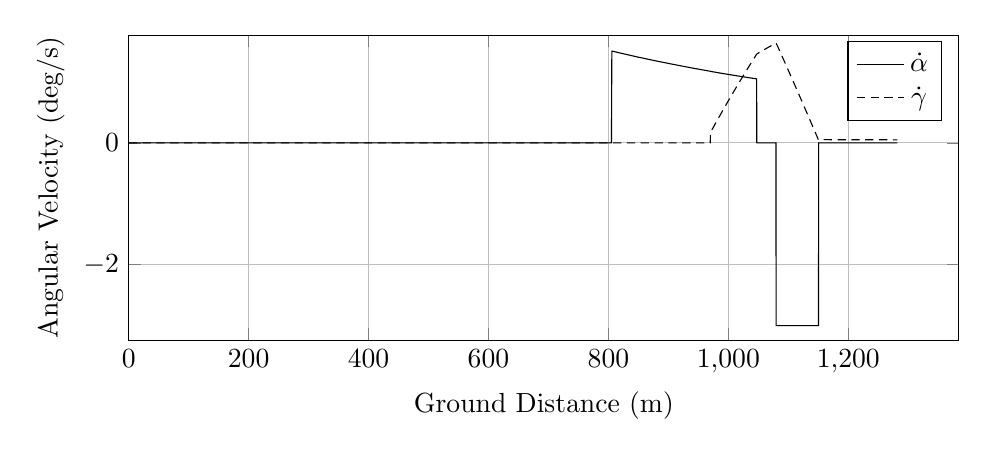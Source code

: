 %AngularVelocity_vs_GroundDistance
\begin{tikzpicture}

\begin{axis}[
width=\textwidth,
height=0.45\textwidth,
scaled ticks=false, tick label style={/pgf/number format/fixed},
xmin=0.0,
xmax=1384.535,
xlabel={Ground Distance (m)},
xmajorgrids,
ymin=-3.24,
ymax=1.768,
ylabel={Angular Velocity (deg/s)},
ymajorgrids,
legend entries = {$\dot\alpha$\\$\dot\gamma$\\}
]

\addplot [
color=black,
solid
]
table[row sep=crcr]{
1.36E-8	0.0\\
3.027E-7	0.0\\
2.959E-6	0.0\\
1.539E-5	0.0\\
5.361E-5	0.0\\
1.622E-4	0.0\\
3.721E-4	0.0\\
6.84E-4	0.0\\
0.001	0.0\\
0.002	0.0\\
0.002	0.0\\
0.003	0.0\\
0.004	0.0\\
0.005	0.0\\
0.006	0.0\\
0.007	0.0\\
0.008	0.0\\
0.009	0.0\\
0.01	0.0\\
0.012	0.0\\
0.013	0.0\\
0.015	0.0\\
0.017	0.0\\
0.019	0.0\\
0.021	0.0\\
0.023	0.0\\
0.025	0.0\\
0.027	0.0\\
0.03	0.0\\
0.032	0.0\\
0.035	0.0\\
0.037	0.0\\
0.04	0.0\\
0.043	0.0\\
0.046	0.0\\
0.049	0.0\\
0.052	0.0\\
0.055	0.0\\
0.059	0.0\\
0.062	0.0\\
0.066	0.0\\
0.07	0.0\\
0.073	0.0\\
0.077	0.0\\
0.081	0.0\\
0.085	0.0\\
0.09	0.0\\
0.094	0.0\\
0.098	0.0\\
0.103	0.0\\
0.108	0.0\\
0.112	0.0\\
0.117	0.0\\
0.122	0.0\\
0.127	0.0\\
0.132	0.0\\
0.138	0.0\\
0.143	0.0\\
0.148	0.0\\
0.154	0.0\\
0.16	0.0\\
0.166	0.0\\
0.172	0.0\\
0.178	0.0\\
0.184	0.0\\
0.19	0.0\\
0.196	0.0\\
0.203	0.0\\
0.21	0.0\\
0.216	0.0\\
0.223	0.0\\
0.23	0.0\\
0.237	0.0\\
0.244	0.0\\
0.251	0.0\\
0.259	0.0\\
0.266	0.0\\
0.274	0.0\\
0.282	0.0\\
0.289	0.0\\
0.298	0.0\\
0.306	0.0\\
0.314	0.0\\
0.322	0.0\\
0.33	0.0\\
0.339	0.0\\
0.347	0.0\\
0.356	0.0\\
0.365	0.0\\
0.374	0.0\\
0.384	0.0\\
0.393	0.0\\
0.402	0.0\\
0.412	0.0\\
0.421	0.0\\
0.431	0.0\\
0.441	0.0\\
0.451	0.0\\
0.461	0.0\\
0.472	0.0\\
0.482	0.0\\
0.493	0.0\\
0.504	0.0\\
0.514	0.0\\
0.525	0.0\\
0.536	0.0\\
0.547	0.0\\
0.559	0.0\\
0.57	0.0\\
0.582	0.0\\
0.594	0.0\\
0.605	0.0\\
0.617	0.0\\
0.63	0.0\\
0.642	0.0\\
0.654	0.0\\
0.667	0.0\\
0.68	0.0\\
0.693	0.0\\
0.706	0.0\\
0.718	0.0\\
0.732	0.0\\
0.745	0.0\\
0.759	0.0\\
0.773	0.0\\
0.786	0.0\\
0.8	0.0\\
0.815	0.0\\
0.829	0.0\\
0.844	0.0\\
0.858	0.0\\
0.873	0.0\\
0.888	0.0\\
0.903	0.0\\
0.918	0.0\\
0.934	0.0\\
0.949	0.0\\
0.965	0.0\\
0.98	0.0\\
0.996	0.0\\
1.012	0.0\\
1.028	0.0\\
1.044	0.0\\
1.061	0.0\\
1.077	0.0\\
1.094	0.0\\
1.111	0.0\\
1.128	0.0\\
1.145	0.0\\
1.162	0.0\\
1.18	0.0\\
1.198	0.0\\
1.215	0.0\\
1.234	0.0\\
1.252	0.0\\
1.27	0.0\\
1.289	0.0\\
1.308	0.0\\
1.327	0.0\\
1.346	0.0\\
1.365	0.0\\
1.385	0.0\\
1.405	0.0\\
1.425	0.0\\
1.445	0.0\\
1.466	0.0\\
1.485	0.0\\
1.505	0.0\\
1.526	0.0\\
1.546	0.0\\
1.567	0.0\\
1.588	0.0\\
1.609	0.0\\
1.63	0.0\\
1.652	0.0\\
1.674	0.0\\
1.696	0.0\\
1.717	0.0\\
1.74	0.0\\
1.763	0.0\\
1.786	0.0\\
1.809	0.0\\
1.832	0.0\\
1.856	0.0\\
1.879	0.0\\
1.903	0.0\\
1.927	0.0\\
1.952	0.0\\
1.976	0.0\\
2.0	0.0\\
2.025	0.0\\
2.05	0.0\\
2.075	0.0\\
2.1	0.0\\
2.126	0.0\\
2.152	0.0\\
2.177	0.0\\
2.203	0.0\\
2.23	0.0\\
2.257	0.0\\
2.284	0.0\\
2.311	0.0\\
2.339	0.0\\
2.366	0.0\\
2.394	0.0\\
2.422	0.0\\
2.45	0.0\\
2.479	0.0\\
2.507	0.0\\
2.535	0.0\\
2.563	0.0\\
2.592	0.0\\
2.621	0.0\\
2.65	0.0\\
2.68	0.0\\
2.709	0.0\\
2.74	0.0\\
2.77	0.0\\
2.801	0.0\\
2.832	0.0\\
2.862	0.0\\
2.893	0.0\\
2.924	0.0\\
2.955	0.0\\
2.987	0.0\\
3.019	0.0\\
3.051	0.0\\
3.083	0.0\\
3.115	0.0\\
3.149	0.0\\
3.182	0.0\\
3.214	0.0\\
3.248	0.0\\
3.282	0.0\\
3.316	0.0\\
3.351	0.0\\
3.386	0.0\\
3.422	0.0\\
3.456	0.0\\
3.491	0.0\\
3.526	0.0\\
3.561	0.0\\
3.597	0.0\\
3.633	0.0\\
3.67	0.0\\
3.708	0.0\\
3.745	0.0\\
3.783	0.0\\
3.821	0.0\\
3.859	0.0\\
3.897	0.0\\
3.935	0.0\\
3.974	0.0\\
4.012	0.0\\
4.052	0.0\\
4.09	0.0\\
4.129	0.0\\
4.168	0.0\\
4.208	0.0\\
4.248	0.0\\
4.289	0.0\\
4.33	0.0\\
4.371	0.0\\
4.412	0.0\\
4.454	0.0\\
4.495	0.0\\
4.537	0.0\\
4.581	0.0\\
4.623	0.0\\
4.666	0.0\\
4.709	0.0\\
4.752	0.0\\
4.796	0.0\\
4.841	0.0\\
4.885	0.0\\
4.929	0.0\\
4.973	0.0\\
5.017	0.0\\
5.063	0.0\\
5.108	0.0\\
5.154	0.0\\
5.199	0.0\\
5.244	0.0\\
5.292	0.0\\
5.338	0.0\\
5.386	0.0\\
5.434	0.0\\
5.481	0.0\\
5.53	0.0\\
5.579	0.0\\
5.626	0.0\\
5.675	0.0\\
5.725	0.0\\
5.774	0.0\\
5.826	0.0\\
5.874	0.0\\
5.923	0.0\\
5.973	0.0\\
6.023	0.0\\
6.074	0.0\\
6.125	0.0\\
6.177	0.0\\
6.23	0.0\\
6.283	0.0\\
6.335	0.0\\
6.388	0.0\\
6.441	0.0\\
6.495	0.0\\
6.55	0.0\\
6.604	0.0\\
6.658	0.0\\
6.712	0.0\\
6.767	0.0\\
6.822	0.0\\
6.877	0.0\\
6.934	0.0\\
6.989	0.0\\
7.046	0.0\\
7.103	0.0\\
7.16	0.0\\
7.218	0.0\\
7.277	0.0\\
7.335	0.0\\
7.393	0.0\\
7.452	0.0\\
7.512	0.0\\
7.573	0.0\\
7.632	0.0\\
7.693	0.0\\
7.753	0.0\\
7.814	0.0\\
7.876	0.0\\
7.938	0.0\\
8.001	0.0\\
8.065	0.0\\
8.127	0.0\\
8.19	0.0\\
8.253	0.0\\
8.316	0.0\\
8.38	0.0\\
8.445	0.0\\
8.51	0.0\\
8.574	0.0\\
8.639	0.0\\
8.707	0.0\\
8.773	0.0\\
8.839	0.0\\
8.906	0.0\\
8.972	0.0\\
9.039	0.0\\
9.107	0.0\\
9.175	0.0\\
9.244	0.0\\
9.312	0.0\\
9.382	0.0\\
9.451	0.0\\
9.521	0.0\\
9.591	0.0\\
9.662	0.0\\
9.734	0.0\\
9.806	0.0\\
9.878	0.0\\
9.952	0.0\\
10.024	0.0\\
10.096	0.0\\
10.168	0.0\\
10.241	0.0\\
10.315	0.0\\
10.39	0.0\\
10.465	0.0\\
10.541	0.0\\
10.618	0.0\\
10.693	0.0\\
10.77	0.0\\
10.847	0.0\\
10.925	0.0\\
11.003	0.0\\
11.082	0.0\\
11.159	0.0\\
11.239	0.0\\
11.317	0.0\\
11.396	0.0\\
11.478	0.0\\
11.557	0.0\\
11.637	0.0\\
11.718	0.0\\
11.8	0.0\\
11.882	0.0\\
11.964	0.0\\
12.046	0.0\\
12.13	0.0\\
12.214	0.0\\
12.296	0.0\\
12.381	0.0\\
12.465	0.0\\
12.55	0.0\\
12.635	0.0\\
12.721	0.0\\
12.807	0.0\\
12.893	0.0\\
12.978	0.0\\
13.065	0.0\\
13.152	0.0\\
13.241	0.0\\
13.33	0.0\\
13.417	0.0\\
13.507	0.0\\
13.596	0.0\\
13.687	0.0\\
13.779	0.0\\
13.873	0.0\\
13.964	0.0\\
14.056	0.0\\
14.149	0.0\\
14.243	0.0\\
14.339	0.0\\
14.431	0.0\\
14.524	0.0\\
14.619	0.0\\
14.715	0.0\\
14.81	0.0\\
14.903	0.0\\
15.001	0.0\\
15.098	0.0\\
15.197	0.0\\
15.295	0.0\\
15.393	0.0\\
15.49	0.0\\
15.588	0.0\\
15.688	0.0\\
15.787	0.0\\
15.887	0.0\\
15.988	0.0\\
16.088	0.0\\
16.191	0.0\\
16.292	0.0\\
16.396	0.0\\
16.498	0.0\\
16.601	0.0\\
16.706	0.0\\
16.811	0.0\\
16.918	0.0\\
17.023	0.0\\
17.129	0.0\\
17.235	0.0\\
17.341	0.0\\
17.448	0.0\\
17.557	0.0\\
17.666	0.0\\
17.775	0.0\\
17.885	0.0\\
17.996	0.0\\
18.109	0.0\\
18.22	0.0\\
18.333	0.0\\
18.445	0.0\\
18.557	0.0\\
18.669	0.0\\
18.782	0.0\\
18.896	0.0\\
19.009	0.0\\
19.124	0.0\\
19.241	0.0\\
19.355	0.0\\
19.47	0.0\\
19.585	0.0\\
19.705	0.0\\
19.821	0.0\\
19.941	0.0\\
20.061	0.0\\
20.177	0.0\\
20.298	0.0\\
20.42	0.0\\
20.542	0.0\\
20.662	0.0\\
20.784	0.0\\
20.904	0.0\\
21.028	0.0\\
21.148	0.0\\
21.271	0.0\\
21.393	0.0\\
21.514	0.0\\
21.637	0.0\\
21.759	0.0\\
21.885	0.0\\
22.01	0.0\\
22.136	0.0\\
22.264	0.0\\
22.393	0.0\\
22.521	0.0\\
22.649	0.0\\
22.775	0.0\\
22.903	0.0\\
23.032	0.0\\
23.163	0.0\\
23.295	0.0\\
23.427	0.0\\
23.559	0.0\\
23.687	0.0\\
23.818	0.0\\
23.948	0.0\\
24.077	0.0\\
24.21	0.0\\
24.345	0.0\\
24.477	0.0\\
24.61	0.0\\
24.747	0.0\\
24.883	0.0\\
25.017	0.0\\
25.154	0.0\\
25.29	0.0\\
25.425	0.0\\
25.562	0.0\\
25.701	0.0\\
25.837	0.0\\
25.975	0.0\\
26.003	0.0\\
26.021	0.0\\
26.031	0.0\\
26.058	0.0\\
26.061	0.0\\
26.064	0.0\\
26.066	0.0\\
26.068	0.0\\
26.07	0.0\\
26.078	0.0\\
26.103	0.0\\
26.167	0.0\\
26.298	0.0\\
26.427	0.0\\
26.556	0.0\\
26.686	0.0\\
26.818	0.0\\
26.949	0.0\\
27.08	0.0\\
27.215	0.0\\
27.348	0.0\\
27.482	0.0\\
27.617	0.0\\
27.753	0.0\\
27.889	0.0\\
28.024	0.0\\
28.161	0.0\\
28.298	0.0\\
28.435	0.0\\
28.574	0.0\\
28.714	0.0\\
28.853	0.0\\
28.992	0.0\\
29.133	0.0\\
29.275	0.0\\
29.416	0.0\\
29.558	0.0\\
29.702	0.0\\
29.847	0.0\\
29.99	0.0\\
30.132	0.0\\
30.277	0.0\\
30.422	0.0\\
30.566	0.0\\
30.712	0.0\\
30.857	0.0\\
31.007	0.0\\
31.154	0.0\\
31.303	0.0\\
31.451	0.0\\
31.603	0.0\\
31.755	0.0\\
31.906	0.0\\
32.056	0.0\\
32.21	0.0\\
32.36	0.0\\
32.512	0.0\\
32.665	0.0\\
32.821	0.0\\
32.977	0.0\\
33.131	0.0\\
33.289	0.0\\
33.444	0.0\\
33.6	0.0\\
33.757	0.0\\
33.917	0.0\\
34.074	0.0\\
34.233	0.0\\
34.393	0.0\\
34.554	0.0\\
34.714	0.0\\
34.876	0.0\\
35.037	0.0\\
35.2	0.0\\
35.363	0.0\\
35.527	0.0\\
35.691	0.0\\
35.855	0.0\\
36.017	0.0\\
36.182	0.0\\
36.349	0.0\\
36.514	0.0\\
36.681	0.0\\
36.846	0.0\\
37.013	0.0\\
37.182	0.0\\
37.351	0.0\\
37.52	0.0\\
37.69	0.0\\
37.86	0.0\\
38.028	0.0\\
38.199	0.0\\
38.373	0.0\\
38.547	0.0\\
38.719	0.0\\
38.892	0.0\\
39.062	0.0\\
39.238	0.0\\
39.412	0.0\\
39.585	0.0\\
39.761	0.0\\
39.937	0.0\\
40.114	0.0\\
40.291	0.0\\
40.468	0.0\\
40.646	0.0\\
40.824	0.0\\
41.001	0.0\\
41.18	0.0\\
41.36	0.0\\
41.539	0.0\\
41.72	0.0\\
41.899	0.0\\
42.081	0.0\\
42.265	0.0\\
42.445	0.0\\
42.627	0.0\\
42.811	0.0\\
42.994	0.0\\
43.178	0.0\\
43.362	0.0\\
43.546	0.0\\
43.732	0.0\\
43.917	0.0\\
44.105	0.0\\
44.294	0.0\\
44.479	0.0\\
44.665	0.0\\
44.852	0.0\\
45.038	0.0\\
45.227	0.0\\
45.416	0.0\\
45.605	0.0\\
45.794	0.0\\
45.987	0.0\\
46.178	0.0\\
46.368	0.0\\
46.559	0.0\\
46.751	0.0\\
46.942	0.0\\
47.137	0.0\\
47.334	0.0\\
47.53	0.0\\
47.723	0.0\\
47.919	0.0\\
48.113	0.0\\
48.311	0.0\\
48.509	0.0\\
48.705	0.0\\
48.903	0.0\\
49.1	0.0\\
49.297	0.0\\
49.495	0.0\\
49.694	0.0\\
49.895	0.0\\
50.097	0.0\\
50.296	0.0\\
50.498	0.0\\
50.7	0.0\\
50.903	0.0\\
51.105	0.0\\
51.308	0.0\\
51.51	0.0\\
51.714	0.0\\
51.918	0.0\\
52.121	0.0\\
52.326	0.0\\
52.532	0.0\\
52.739	0.0\\
52.944	0.0\\
53.154	0.0\\
53.361	0.0\\
53.571	0.0\\
53.778	0.0\\
53.988	0.0\\
54.196	0.0\\
54.407	0.0\\
54.617	0.0\\
54.827	0.0\\
55.04	0.0\\
55.254	0.0\\
55.467	0.0\\
55.681	0.0\\
55.895	0.0\\
56.109	0.0\\
56.326	0.0\\
56.542	0.0\\
56.761	0.0\\
56.977	0.0\\
57.196	0.0\\
57.413	0.0\\
57.634	0.0\\
57.854	0.0\\
58.074	0.0\\
58.294	0.0\\
58.516	0.0\\
58.738	0.0\\
58.96	0.0\\
59.183	0.0\\
59.406	0.0\\
59.631	0.0\\
59.856	0.0\\
60.084	0.0\\
60.308	0.0\\
60.535	0.0\\
60.764	0.0\\
60.991	0.0\\
61.218	0.0\\
61.447	0.0\\
61.674	0.0\\
61.907	0.0\\
62.137	0.0\\
62.366	0.0\\
62.596	0.0\\
62.828	0.0\\
63.06	0.0\\
63.293	0.0\\
63.526	0.0\\
63.76	0.0\\
63.993	0.0\\
64.231	0.0\\
64.471	0.0\\
64.709	0.0\\
64.949	0.0\\
65.187	0.0\\
65.427	0.0\\
65.666	0.0\\
65.909	0.0\\
66.151	0.0\\
66.395	0.0\\
66.638	0.0\\
66.882	0.0\\
67.124	0.0\\
67.368	0.0\\
67.616	0.0\\
67.861	0.0\\
68.11	0.0\\
68.356	0.0\\
68.605	0.0\\
68.855	0.0\\
69.104	0.0\\
69.358	0.0\\
69.612	0.0\\
69.863	0.0\\
70.117	0.0\\
70.371	0.0\\
70.625	0.0\\
70.88	0.0\\
71.135	0.0\\
71.395	0.0\\
71.653	0.0\\
71.915	0.0\\
72.172	0.0\\
72.433	0.0\\
72.693	0.0\\
72.956	0.0\\
73.217	0.0\\
73.482	0.0\\
73.743	0.0\\
74.008	0.0\\
74.275	0.0\\
74.545	0.0\\
74.816	0.0\\
75.083	0.0\\
75.354	0.0\\
75.628	0.0\\
75.899	0.0\\
76.17	0.0\\
76.443	0.0\\
76.716	0.0\\
76.993	0.0\\
77.27	0.0\\
77.548	0.0\\
77.826	0.0\\
78.104	0.0\\
78.386	0.0\\
78.669	0.0\\
78.954	0.0\\
79.237	0.0\\
79.519	0.0\\
79.806	0.0\\
80.092	0.0\\
80.379	0.0\\
80.669	0.0\\
80.96	0.0\\
81.251	0.0\\
81.543	0.0\\
81.836	0.0\\
82.131	0.0\\
82.428	0.0\\
82.728	0.0\\
83.027	0.0\\
83.33	0.0\\
83.63	0.0\\
83.93	0.0\\
84.234	0.0\\
84.537	0.0\\
84.841	0.0\\
85.148	0.0\\
85.455	0.0\\
85.762	0.0\\
86.072	0.0\\
86.384	0.0\\
86.697	0.0\\
87.012	0.0\\
87.327	0.0\\
87.645	0.0\\
87.962	0.0\\
88.278	0.0\\
88.601	0.0\\
88.921	0.0\\
89.242	0.0\\
89.566	0.0\\
89.888	0.0\\
90.214	0.0\\
90.541	0.0\\
90.867	0.0\\
91.197	0.0\\
91.527	0.0\\
91.856	0.0\\
92.191	0.0\\
92.528	0.0\\
92.867	0.0\\
93.203	0.0\\
93.537	0.0\\
93.876	0.0\\
94.209	0.0\\
94.55	0.0\\
94.891	0.0\\
95.231	0.0\\
95.574	0.0\\
95.914	0.0\\
96.257	0.0\\
96.6	0.0\\
96.942	0.0\\
97.286	0.0\\
97.629	0.0\\
97.971	0.0\\
98.312	0.0\\
98.656	0.0\\
99.001	0.0\\
99.35	0.0\\
99.695	0.0\\
100.041	0.0\\
100.386	0.0\\
100.729	0.0\\
101.074	0.0\\
101.419	0.0\\
101.763	0.0\\
102.111	0.0\\
102.456	0.0\\
102.798	0.0\\
103.141	0.0\\
103.485	0.0\\
103.829	0.0\\
104.172	0.0\\
104.512	0.0\\
104.86	0.0\\
105.205	0.0\\
105.548	0.0\\
105.888	0.0\\
106.233	0.0\\
106.575	0.0\\
106.916	0.0\\
107.257	0.0\\
107.599	0.0\\
107.937	0.0\\
108.275	0.0\\
108.288	0.0\\
108.3	0.0\\
108.309	0.0\\
108.317	0.0\\
108.325	0.0\\
108.339	0.0\\
108.351	0.0\\
108.395	0.0\\
108.53	0.0\\
108.799	0.0\\
109.105	0.0\\
109.415	0.0\\
109.723	0.0\\
110.032	0.0\\
110.341	0.0\\
110.653	0.0\\
110.971	0.0\\
111.289	0.0\\
111.609	0.0\\
111.928	0.0\\
112.248	0.0\\
112.572	0.0\\
112.895	0.0\\
113.22	0.0\\
113.549	0.0\\
113.877	0.0\\
114.209	0.0\\
114.541	0.0\\
114.878	0.0\\
115.216	0.0\\
115.555	0.0\\
115.897	0.0\\
116.24	0.0\\
116.585	0.0\\
116.928	0.0\\
117.275	0.0\\
117.624	0.0\\
117.974	0.0\\
118.327	0.0\\
118.682	0.0\\
119.039	0.0\\
119.397	0.0\\
119.755	0.0\\
120.113	0.0\\
120.474	0.0\\
120.841	0.0\\
121.205	0.0\\
121.573	0.0\\
121.941	0.0\\
122.31	0.0\\
122.683	0.0\\
123.053	0.0\\
123.428	0.0\\
123.804	0.0\\
124.178	0.0\\
124.552	0.0\\
124.926	0.0\\
125.305	0.0\\
125.681	0.0\\
126.061	0.0\\
126.445	0.0\\
126.827	0.0\\
127.207	0.0\\
127.593	0.0\\
127.971	0.0\\
128.355	0.0\\
128.737	0.0\\
129.12	0.0\\
129.501	0.0\\
129.884	0.0\\
130.268	0.0\\
130.652	0.0\\
131.037	0.0\\
131.423	0.0\\
131.809	0.0\\
132.193	0.0\\
132.58	0.0\\
132.962	0.0\\
133.345	0.0\\
133.728	0.0\\
134.115	0.0\\
134.501	0.0\\
134.886	0.0\\
135.27	0.0\\
135.651	0.0\\
136.035	0.0\\
136.417	0.0\\
136.799	0.0\\
137.18	0.0\\
137.564	0.0\\
137.945	0.0\\
138.33	0.0\\
138.713	0.0\\
139.096	0.0\\
139.48	0.0\\
139.863	0.0\\
140.247	0.0\\
140.632	0.0\\
141.016	0.0\\
141.4	0.0\\
141.784	0.0\\
142.167	0.0\\
142.552	0.0\\
142.936	0.0\\
143.322	0.0\\
143.706	0.0\\
144.09	0.0\\
144.477	0.0\\
144.864	0.0\\
145.248	0.0\\
145.63	0.0\\
146.013	0.0\\
146.397	0.0\\
146.78	0.0\\
147.165	0.0\\
147.547	0.0\\
147.931	0.0\\
148.315	0.0\\
148.7	0.0\\
149.087	0.0\\
149.471	0.0\\
149.855	0.0\\
150.238	0.0\\
150.622	0.0\\
151.008	0.0\\
151.395	0.0\\
151.78	0.0\\
152.165	0.0\\
152.551	0.0\\
152.94	0.0\\
153.325	0.0\\
153.712	0.0\\
154.1	0.0\\
154.489	0.0\\
154.879	0.0\\
155.268	0.0\\
155.656	0.0\\
156.044	0.0\\
156.435	0.0\\
156.821	0.0\\
157.211	0.0\\
157.6	0.0\\
157.99	0.0\\
158.381	0.0\\
158.773	0.0\\
159.164	0.0\\
159.554	0.0\\
159.946	0.0\\
160.338	0.0\\
160.73	0.0\\
161.124	0.0\\
161.519	0.0\\
161.914	0.0\\
162.31	0.0\\
162.706	0.0\\
163.103	0.0\\
163.5	0.0\\
163.896	0.0\\
164.293	0.0\\
164.688	0.0\\
165.086	0.0\\
165.485	0.0\\
165.883	0.0\\
166.282	0.0\\
166.683	0.0\\
167.085	0.0\\
167.486	0.0\\
167.889	0.0\\
168.29	0.0\\
168.692	0.0\\
169.097	0.0\\
169.501	0.0\\
169.907	0.0\\
170.312	0.0\\
170.718	0.0\\
171.124	0.0\\
171.533	0.0\\
171.942	0.0\\
172.35	0.0\\
172.76	0.0\\
173.171	0.0\\
173.583	0.0\\
173.993	0.0\\
174.401	0.0\\
174.816	0.0\\
175.23	0.0\\
175.643	0.0\\
176.054	0.0\\
176.469	0.0\\
176.883	0.0\\
177.3	0.0\\
177.719	0.0\\
178.135	0.0\\
178.555	0.0\\
178.975	0.0\\
179.397	0.0\\
179.818	0.0\\
180.241	0.0\\
180.666	0.0\\
181.09	0.0\\
181.514	0.0\\
181.938	0.0\\
182.364	0.0\\
182.793	0.0\\
183.222	0.0\\
183.65	0.0\\
184.081	0.0\\
184.514	0.0\\
184.945	0.0\\
185.375	0.0\\
185.81	0.0\\
186.241	0.0\\
186.677	0.0\\
187.114	0.0\\
187.551	0.0\\
187.989	0.0\\
188.428	0.0\\
188.872	0.0\\
189.315	0.0\\
189.76	0.0\\
190.205	0.0\\
190.65	0.0\\
191.1	0.0\\
191.549	0.0\\
191.999	0.0\\
192.45	0.0\\
192.901	0.0\\
193.354	0.0\\
193.81	0.0\\
194.264	0.0\\
194.72	0.0\\
195.177	0.0\\
195.641	0.0\\
196.099	0.0\\
196.56	0.0\\
197.022	0.0\\
197.486	0.0\\
197.952	0.0\\
198.422	0.0\\
198.892	0.0\\
199.364	0.0\\
199.836	0.0\\
200.31	0.0\\
200.784	0.0\\
201.258	0.0\\
201.732	0.0\\
202.207	0.0\\
202.69	0.0\\
203.17	0.0\\
203.652	0.0\\
204.139	0.0\\
204.624	0.0\\
205.113	0.0\\
205.602	0.0\\
206.096	0.0\\
206.592	0.0\\
207.089	0.0\\
207.587	0.0\\
208.087	0.0\\
208.59	0.0\\
209.097	0.0\\
209.604	0.0\\
210.113	0.0\\
210.628	0.0\\
211.144	0.0\\
211.661	0.0\\
212.179	0.0\\
212.7	0.0\\
213.224	0.0\\
213.748	0.0\\
214.279	0.0\\
214.806	0.0\\
215.337	0.0\\
215.87	0.0\\
216.406	0.0\\
216.946	0.0\\
217.493	0.0\\
218.042	0.0\\
218.59	0.0\\
219.147	0.0\\
219.703	0.0\\
220.264	0.0\\
220.829	0.0\\
221.391	0.0\\
221.956	0.0\\
222.527	0.0\\
223.105	0.0\\
223.687	0.0\\
224.274	0.0\\
224.866	0.0\\
225.455	0.0\\
226.047	0.0\\
226.645	0.0\\
227.252	0.0\\
227.857	0.0\\
228.458	0.0\\
229.076	0.0\\
229.693	0.0\\
230.308	0.0\\
230.921	0.0\\
231.537	0.0\\
232.16	0.0\\
232.789	0.0\\
233.418	0.0\\
234.038	0.0\\
234.671	0.0\\
235.308	0.0\\
235.939	0.0\\
236.571	0.0\\
237.202	0.0\\
237.827	0.0\\
238.454	0.0\\
239.079	0.0\\
239.701	0.0\\
240.324	0.0\\
240.948	0.0\\
241.559	0.0\\
242.171	0.0\\
242.783	0.0\\
243.389	0.0\\
243.991	0.0\\
244.594	0.0\\
245.193	0.0\\
245.787	0.0\\
246.386	0.0\\
246.978	0.0\\
247.57	0.0\\
248.154	0.0\\
248.739	0.0\\
249.32	0.0\\
249.895	0.0\\
250.469	0.0\\
251.042	0.0\\
251.612	0.0\\
252.181	0.0\\
252.748	0.0\\
253.313	0.0\\
253.874	0.0\\
254.431	0.0\\
254.987	0.0\\
255.541	0.0\\
256.096	0.0\\
256.648	0.0\\
256.757	0.0\\
256.826	0.0\\
256.887	0.0\\
256.943	0.0\\
256.977	0.0\\
257.003	0.0\\
257.021	0.0\\
257.038	0.0\\
257.044	0.0\\
257.06	0.0\\
257.136	0.0\\
257.443	0.0\\
257.938	0.0\\
258.424	0.0\\
258.91	0.0\\
259.399	0.0\\
259.891	0.0\\
260.386	0.0\\
260.883	0.0\\
261.382	0.0\\
261.885	0.0\\
262.395	0.0\\
262.901	0.0\\
263.412	0.0\\
263.925	0.0\\
264.443	0.0\\
264.964	0.0\\
265.491	0.0\\
266.02	0.0\\
266.549	0.0\\
267.083	0.0\\
267.62	0.0\\
268.164	0.0\\
268.71	0.0\\
269.26	0.0\\
269.813	0.0\\
270.37	0.0\\
270.932	0.0\\
271.499	0.0\\
272.071	0.0\\
272.646	0.0\\
273.226	0.0\\
273.812	0.0\\
274.405	0.0\\
274.994	0.0\\
275.593	0.0\\
276.192	0.0\\
276.801	0.0\\
277.41	0.0\\
278.023	0.0\\
278.648	0.0\\
279.275	0.0\\
279.908	0.0\\
280.545	0.0\\
281.183	0.0\\
281.82	0.0\\
282.464	0.0\\
283.112	0.0\\
283.76	0.0\\
284.411	0.0\\
285.059	0.0\\
285.708	0.0\\
286.36	0.0\\
287.008	0.0\\
287.657	0.0\\
288.309	0.0\\
288.958	0.0\\
289.603	0.0\\
290.246	0.0\\
290.883	0.0\\
291.517	0.0\\
292.151	0.0\\
292.78	0.0\\
293.412	0.0\\
294.038	0.0\\
294.661	0.0\\
295.28	0.0\\
295.901	0.0\\
296.519	0.0\\
297.134	0.0\\
297.745	0.0\\
298.356	0.0\\
298.967	0.0\\
299.573	0.0\\
300.179	0.0\\
300.781	0.0\\
301.383	0.0\\
301.981	0.0\\
302.582	0.0\\
303.18	0.0\\
303.776	0.0\\
304.366	0.0\\
304.957	0.0\\
305.549	0.0\\
306.14	0.0\\
306.732	0.0\\
307.318	0.0\\
307.906	0.0\\
308.492	0.0\\
309.077	0.0\\
309.665	0.0\\
310.247	0.0\\
310.829	0.0\\
311.413	0.0\\
311.992	0.0\\
312.572	0.0\\
313.153	0.0\\
313.733	0.0\\
314.311	0.0\\
314.889	0.0\\
315.468	0.0\\
316.046	0.0\\
316.622	0.0\\
317.197	0.0\\
317.775	0.0\\
318.354	0.0\\
318.929	0.0\\
319.504	0.0\\
320.08	0.0\\
320.654	0.0\\
321.228	0.0\\
321.804	0.0\\
322.376	0.0\\
322.95	0.0\\
323.526	0.0\\
324.099	0.0\\
324.672	0.0\\
325.248	0.0\\
325.818	0.0\\
326.389	0.0\\
326.964	0.0\\
327.537	0.0\\
328.112	0.0\\
328.683	0.0\\
329.258	0.0\\
329.831	0.0\\
330.404	0.0\\
330.978	0.0\\
331.551	0.0\\
332.125	0.0\\
332.697	0.0\\
333.272	0.0\\
333.848	0.0\\
334.422	0.0\\
334.999	0.0\\
335.571	0.0\\
336.147	0.0\\
336.722	0.0\\
337.294	0.0\\
337.871	0.0\\
338.445	0.0\\
339.022	0.0\\
339.596	0.0\\
340.171	0.0\\
340.751	0.0\\
341.327	0.0\\
341.902	0.0\\
342.479	0.0\\
343.054	0.0\\
343.631	0.0\\
344.208	0.0\\
344.788	0.0\\
345.37	0.0\\
345.953	0.0\\
346.532	0.0\\
347.115	0.0\\
347.698	0.0\\
348.283	0.0\\
348.866	0.0\\
349.445	0.0\\
350.031	0.0\\
350.613	0.0\\
351.201	0.0\\
351.789	0.0\\
352.376	0.0\\
352.962	0.0\\
353.55	0.0\\
354.137	0.0\\
354.725	0.0\\
355.318	0.0\\
355.905	0.0\\
356.494	0.0\\
357.085	0.0\\
357.677	0.0\\
358.271	0.0\\
358.863	0.0\\
359.455	0.0\\
360.051	0.0\\
360.645	0.0\\
361.241	0.0\\
361.837	0.0\\
362.431	0.0\\
363.031	0.0\\
363.631	0.0\\
364.232	0.0\\
364.835	0.0\\
365.437	0.0\\
366.037	0.0\\
366.638	0.0\\
367.242	0.0\\
367.847	0.0\\
368.458	0.0\\
369.067	0.0\\
369.674	0.0\\
370.285	0.0\\
370.894	0.0\\
371.504	0.0\\
372.118	0.0\\
372.731	0.0\\
373.344	0.0\\
373.957	0.0\\
374.573	0.0\\
375.189	0.0\\
375.806	0.0\\
376.427	0.0\\
377.047	0.0\\
377.667	0.0\\
378.287	0.0\\
378.909	0.0\\
379.532	0.0\\
380.153	0.0\\
380.782	0.0\\
381.411	0.0\\
382.04	0.0\\
382.668	0.0\\
383.3	0.0\\
383.935	0.0\\
384.564	0.0\\
385.2	0.0\\
385.836	0.0\\
386.473	0.0\\
387.116	0.0\\
387.758	0.0\\
388.403	0.0\\
389.046	0.0\\
389.693	0.0\\
390.339	0.0\\
390.986	0.0\\
391.632	0.0\\
392.284	0.0\\
392.938	0.0\\
393.592	0.0\\
394.244	0.0\\
394.902	0.0\\
395.563	0.0\\
396.223	0.0\\
396.885	0.0\\
397.551	0.0\\
398.214	0.0\\
398.879	0.0\\
399.551	0.0\\
400.221	0.0\\
400.892	0.0\\
401.566	0.0\\
402.242	0.0\\
402.92	0.0\\
403.601	0.0\\
404.288	0.0\\
404.974	0.0\\
405.66	0.0\\
406.346	0.0\\
407.036	0.0\\
407.729	0.0\\
408.426	0.0\\
409.124	0.0\\
409.826	0.0\\
410.525	0.0\\
411.231	0.0\\
411.937	0.0\\
412.645	0.0\\
413.358	0.0\\
414.072	0.0\\
414.789	0.0\\
415.51	0.0\\
416.239	0.0\\
416.967	0.0\\
417.696	0.0\\
418.428	0.0\\
419.167	0.0\\
419.904	0.0\\
420.653	0.0\\
421.398	0.0\\
422.146	0.0\\
422.901	0.0\\
423.659	0.0\\
424.417	0.0\\
425.181	0.0\\
425.951	0.0\\
426.724	0.0\\
427.499	0.0\\
428.276	0.0\\
429.056	0.0\\
429.848	0.0\\
430.647	0.0\\
431.448	0.0\\
432.252	0.0\\
433.059	0.0\\
433.874	0.0\\
434.697	0.0\\
435.522	0.0\\
436.363	0.0\\
437.204	0.0\\
438.049	0.0\\
438.901	0.0\\
439.76	0.0\\
440.629	0.0\\
441.501	0.0\\
442.393	0.0\\
443.286	0.0\\
444.193	0.0\\
445.106	0.0\\
446.032	0.0\\
446.969	0.0\\
447.916	0.0\\
448.874	0.0\\
449.84	0.0\\
450.826	0.0\\
451.817	0.0\\
452.815	0.0\\
453.814	0.0\\
454.824	0.0\\
455.844	0.0\\
456.858	0.0\\
457.864	0.0\\
458.87	0.0\\
459.872	0.0\\
460.861	0.0\\
461.842	0.0\\
462.813	0.0\\
463.774	0.0\\
464.723	0.0\\
465.656	0.0\\
466.584	0.0\\
467.499	0.0\\
468.407	0.0\\
469.312	0.0\\
470.205	0.0\\
471.089	0.0\\
471.967	0.0\\
472.835	0.0\\
473.697	0.0\\
474.554	0.0\\
475.403	0.0\\
476.251	0.0\\
477.092	0.0\\
477.929	0.0\\
478.761	0.0\\
479.585	0.0\\
480.405	0.0\\
481.223	0.0\\
482.033	0.0\\
482.841	0.0\\
483.642	0.0\\
484.439	0.0\\
485.233	0.0\\
486.025	0.0\\
486.812	0.0\\
487.598	0.0\\
488.378	0.0\\
489.157	0.0\\
489.931	0.0\\
490.706	0.0\\
491.475	0.0\\
492.239	0.0\\
492.392	0.0\\
492.402	0.0\\
492.411	0.0\\
492.462	0.0\\
492.682	0.0\\
493.32	0.0\\
494.071	0.0\\
494.828	0.0\\
495.585	0.0\\
496.348	0.0\\
497.113	0.0\\
497.888	0.0\\
498.666	0.0\\
499.446	0.0\\
500.233	0.0\\
501.022	0.0\\
501.816	0.0\\
502.616	0.0\\
503.419	0.0\\
504.233	0.0\\
505.049	0.0\\
505.869	0.0\\
506.695	0.0\\
507.532	0.0\\
508.371	0.0\\
509.221	0.0\\
510.077	0.0\\
510.94	0.0\\
511.812	0.0\\
512.688	0.0\\
513.573	0.0\\
514.468	0.0\\
515.375	0.0\\
516.284	0.0\\
517.206	0.0\\
518.136	0.0\\
519.074	0.0\\
520.024	0.0\\
520.983	0.0\\
521.957	0.0\\
522.939	0.0\\
523.929	0.0\\
524.936	0.0\\
525.946	0.0\\
526.968	0.0\\
528.001	0.0\\
529.037	0.0\\
530.076	0.0\\
531.123	0.0\\
532.17	0.0\\
533.216	0.0\\
534.264	0.0\\
535.302	0.0\\
536.338	0.0\\
537.372	0.0\\
538.398	0.0\\
539.416	0.0\\
540.426	0.0\\
541.437	0.0\\
542.435	0.0\\
543.426	0.0\\
544.412	0.0\\
545.384	0.0\\
546.356	0.0\\
547.321	0.0\\
548.28	0.0\\
549.235	0.0\\
550.185	0.0\\
551.129	0.0\\
552.063	0.0\\
552.994	0.0\\
553.925	0.0\\
554.849	0.0\\
555.768	0.0\\
556.683	0.0\\
557.596	0.0\\
558.51	0.0\\
559.415	0.0\\
560.319	0.0\\
561.221	0.0\\
562.126	0.0\\
563.023	0.0\\
563.914	0.0\\
564.803	0.0\\
565.691	0.0\\
566.572	0.0\\
567.456	0.0\\
568.34	0.0\\
569.217	0.0\\
570.097	0.0\\
570.973	0.0\\
571.85	0.0\\
572.721	0.0\\
573.592	0.0\\
574.464	0.0\\
575.336	0.0\\
576.201	0.0\\
577.068	0.0\\
577.937	0.0\\
578.802	0.0\\
579.666	0.0\\
580.528	0.0\\
581.39	0.0\\
582.252	0.0\\
583.111	0.0\\
583.972	0.0\\
584.83	0.0\\
585.688	0.0\\
586.544	0.0\\
587.401	0.0\\
588.258	0.0\\
589.113	0.0\\
589.97	0.0\\
590.822	0.0\\
591.679	0.0\\
592.532	0.0\\
593.383	0.0\\
594.236	0.0\\
595.091	0.0\\
595.948	0.0\\
596.801	0.0\\
597.655	0.0\\
598.506	0.0\\
599.357	0.0\\
600.205	0.0\\
601.054	0.0\\
601.902	0.0\\
602.753	0.0\\
603.604	0.0\\
604.456	0.0\\
605.304	0.0\\
606.149	0.0\\
606.998	0.0\\
607.852	0.0\\
608.706	0.0\\
609.554	0.0\\
610.406	0.0\\
611.255	0.0\\
612.104	0.0\\
612.959	0.0\\
613.812	0.0\\
614.662	0.0\\
615.516	0.0\\
616.368	0.0\\
617.22	0.0\\
618.072	0.0\\
618.923	0.0\\
619.774	0.0\\
620.629	0.0\\
621.483	0.0\\
622.337	0.0\\
623.194	0.0\\
624.049	0.0\\
624.906	0.0\\
625.761	0.0\\
626.621	0.0\\
627.479	0.0\\
628.34	0.0\\
629.202	0.0\\
630.062	0.0\\
630.922	0.0\\
631.781	0.0\\
632.643	0.0\\
633.506	0.0\\
634.367	0.0\\
635.23	0.0\\
636.093	0.0\\
636.96	0.0\\
637.827	0.0\\
638.69	0.0\\
639.557	0.0\\
640.424	0.0\\
641.298	0.0\\
642.166	0.0\\
643.036	0.0\\
643.908	0.0\\
644.777	0.0\\
645.652	0.0\\
646.526	0.0\\
647.404	0.0\\
648.28	0.0\\
649.156	0.0\\
650.031	0.0\\
650.907	0.0\\
651.789	0.0\\
652.67	0.0\\
653.552	0.0\\
654.438	0.0\\
655.321	0.0\\
656.206	0.0\\
657.095	0.0\\
657.98	0.0\\
658.871	0.0\\
659.762	0.0\\
660.656	0.0\\
661.546	0.0\\
662.438	0.0\\
663.336	0.0\\
664.229	0.0\\
665.127	0.0\\
666.024	0.0\\
666.922	0.0\\
667.822	0.0\\
668.723	0.0\\
669.627	0.0\\
670.532	0.0\\
671.436	0.0\\
672.34	0.0\\
673.25	0.0\\
674.161	0.0\\
675.075	0.0\\
675.989	0.0\\
676.906	0.0\\
677.822	0.0\\
678.741	0.0\\
679.659	0.0\\
680.579	0.0\\
681.503	0.0\\
682.425	0.0\\
683.35	0.0\\
684.278	0.0\\
685.205	0.0\\
686.135	0.0\\
687.065	0.0\\
688.0	0.0\\
688.937	0.0\\
689.875	0.0\\
690.815	0.0\\
691.763	0.0\\
692.703	0.0\\
693.649	0.0\\
694.596	0.0\\
695.546	0.0\\
696.494	0.0\\
697.445	0.0\\
698.404	0.0\\
699.36	0.0\\
700.318	0.0\\
701.277	0.0\\
702.24	0.0\\
703.204	0.0\\
704.18	0.0\\
705.154	0.0\\
706.123	0.0\\
707.101	0.0\\
708.086	0.0\\
709.07	0.0\\
710.05	0.0\\
711.041	0.0\\
712.034	0.0\\
713.026	0.0\\
714.022	0.0\\
715.021	0.0\\
716.018	0.0\\
717.019	0.0\\
718.021	0.0\\
719.026	0.0\\
720.036	0.0\\
721.055	0.0\\
722.071	0.0\\
723.094	0.0\\
724.112	0.0\\
725.141	0.0\\
726.172	0.0\\
727.205	0.0\\
728.243	0.0\\
729.281	0.0\\
730.326	0.0\\
731.376	0.0\\
732.429	0.0\\
733.485	0.0\\
734.536	0.0\\
735.607	0.0\\
736.676	0.0\\
737.747	0.0\\
738.823	0.0\\
739.907	0.0\\
740.992	0.0\\
742.081	0.0\\
743.172	0.0\\
744.268	0.0\\
745.367	0.0\\
746.479	0.0\\
747.591	0.0\\
748.714	0.0\\
749.84	0.0\\
750.976	0.0\\
752.112	0.0\\
753.253	0.0\\
754.403	0.0\\
755.559	0.0\\
756.729	0.0\\
757.899	0.0\\
759.076	0.0\\
760.257	0.0\\
761.451	0.0\\
762.655	0.0\\
763.868	0.0\\
765.089	0.0\\
766.322	0.0\\
767.56	0.0\\
768.813	0.0\\
770.08	0.0\\
771.352	0.0\\
772.634	0.0\\
773.93	0.0\\
775.24	0.0\\
776.567	0.0\\
777.905	0.0\\
779.274	0.0\\
780.648	0.0\\
782.041	0.0\\
783.452	0.0\\
784.894	0.0\\
786.351	0.0\\
787.836	0.0\\
789.349	0.0\\
790.895	0.0\\
792.466	0.0\\
794.049	0.0\\
795.646	0.0\\
797.256	0.0\\
798.859	0.0\\
800.441	0.0\\
801.999	0.0\\
803.53	0.0\\
805.039	0.0\\
805.686	1.504\\
806.529	1.504\\
807.993	1.502\\
809.431	1.499\\
810.848	1.495\\
812.247	1.492\\
813.627	1.489\\
814.989	1.485\\
816.337	1.482\\
817.669	1.479\\
818.986	1.476\\
820.291	1.473\\
821.58	1.47\\
822.858	1.467\\
824.127	1.464\\
825.387	1.461\\
826.632	1.458\\
827.873	1.456\\
829.105	1.453\\
830.324	1.45\\
831.543	1.447\\
832.748	1.445\\
833.946	1.442\\
835.141	1.439\\
836.325	1.436\\
837.505	1.434\\
838.68	1.431\\
839.847	1.429\\
841.006	1.426\\
842.165	1.423\\
843.318	1.421\\
844.468	1.418\\
845.602	1.416\\
846.737	1.413\\
847.863	1.411\\
848.99	1.409\\
849.213	1.406\\
849.388	1.406\\
849.497	1.405\\
849.567	1.405\\
849.619	1.405\\
849.665	1.405\\
849.705	1.405\\
849.729	1.405\\
849.744	1.404\\
849.765	1.404\\
849.879	1.404\\
850.265	1.404\\
851.326	1.403\\
852.475	1.401\\
853.631	1.399\\
854.79	1.396\\
855.962	1.394\\
857.14	1.391\\
858.323	1.389\\
859.515	1.386\\
860.716	1.384\\
861.927	1.381\\
863.146	1.378\\
864.372	1.376\\
865.604	1.373\\
866.841	1.371\\
868.091	1.368\\
869.357	1.365\\
870.631	1.363\\
871.911	1.36\\
873.206	1.358\\
874.515	1.355\\
875.832	1.352\\
877.164	1.349\\
878.512	1.347\\
879.874	1.344\\
881.251	1.341\\
882.637	1.338\\
884.044	1.336\\
885.457	1.333\\
886.903	1.33\\
888.367	1.327\\
889.853	1.324\\
891.351	1.321\\
892.866	1.318\\
894.411	1.315\\
895.983	1.312\\
897.569	1.309\\
899.161	1.306\\
900.769	1.303\\
902.386	1.299\\
904.006	1.296\\
905.632	1.293\\
907.243	1.29\\
908.853	1.287\\
910.446	1.284\\
912.039	1.281\\
913.612	1.278\\
915.173	1.275\\
916.705	1.272\\
918.223	1.269\\
919.728	1.266\\
921.225	1.263\\
922.706	1.26\\
924.17	1.257\\
925.629	1.255\\
927.071	1.252\\
928.502	1.249\\
929.927	1.247\\
931.345	1.244\\
932.748	1.241\\
934.147	1.239\\
935.536	1.236\\
936.913	1.234\\
938.283	1.231\\
939.649	1.229\\
941.013	1.226\\
942.367	1.224\\
943.715	1.221\\
945.064	1.219\\
946.399	1.216\\
947.731	1.214\\
949.066	1.212\\
950.392	1.209\\
951.704	1.207\\
953.018	1.205\\
954.331	1.202\\
955.639	1.2\\
956.945	1.198\\
958.247	1.195\\
959.546	1.193\\
960.839	1.191\\
962.132	1.189\\
963.421	1.186\\
964.709	1.184\\
965.997	1.182\\
967.278	1.18\\
968.558	1.177\\
969.831	1.175\\
970.058	1.173\\
970.267	1.173\\
970.474	1.172\\
970.693	1.172\\
970.911	1.172\\
971.137	1.171\\
971.364	1.171\\
971.568	1.17\\
971.78	1.17\\
972.002	1.17\\
972.23	1.169\\
972.452	1.169\\
972.669	1.169\\
972.893	1.168\\
973.121	1.168\\
973.349	1.167\\
973.575	1.167\\
973.804	1.167\\
974.025	1.166\\
974.252	1.166\\
974.481	1.165\\
974.709	1.165\\
974.929	1.165\\
975.149	1.164\\
975.371	1.164\\
975.593	1.164\\
975.817	1.163\\
976.046	1.163\\
976.275	1.162\\
976.505	1.162\\
976.735	1.162\\
976.957	1.161\\
977.186	1.161\\
977.413	1.16\\
977.643	1.16\\
977.873	1.16\\
978.103	1.159\\
978.328	1.159\\
978.558	1.159\\
978.789	1.158\\
979.015	1.158\\
979.245	1.157\\
979.477	1.157\\
979.707	1.157\\
979.93	1.156\\
980.161	1.156\\
980.391	1.155\\
980.608	1.155\\
980.829	1.155\\
981.059	1.154\\
981.284	1.154\\
981.493	1.154\\
981.725	1.153\\
981.957	1.153\\
982.189	1.152\\
982.42	1.152\\
982.64	1.152\\
982.869	1.151\\
983.093	1.151\\
983.325	1.151\\
983.558	1.15\\
983.79	1.15\\
984.023	1.149\\
984.244	1.149\\
984.471	1.149\\
984.703	1.148\\
984.932	1.148\\
985.165	1.147\\
985.391	1.147\\
985.621	1.147\\
985.838	1.146\\
986.066	1.146\\
986.3	1.146\\
986.53	1.145\\
986.764	1.145\\
986.998	1.144\\
987.232	1.144\\
987.465	1.144\\
987.698	1.143\\
987.925	1.143\\
988.155	1.143\\
988.372	1.142\\
988.605	1.142\\
988.839	1.141\\
989.066	1.141\\
989.3	1.141\\
989.532	1.14\\
989.765	1.14\\
990.0	1.139\\
990.234	1.139\\
990.468	1.139\\
990.703	1.138\\
990.94	1.138\\
991.176	1.138\\
991.412	1.137\\
991.649	1.137\\
991.882	1.136\\
992.114	1.136\\
992.351	1.136\\
992.587	1.135\\
992.823	1.135\\
993.056	1.134\\
993.274	1.134\\
993.51	1.134\\
993.74	1.133\\
993.976	1.133\\
994.211	1.133\\
994.446	1.132\\
994.672	1.132\\
994.896	1.131\\
995.129	1.131\\
995.362	1.131\\
995.593	1.13\\
995.831	1.13\\
996.07	1.13\\
996.309	1.129\\
996.54	1.129\\
996.779	1.128\\
997.014	1.128\\
997.245	1.128\\
997.475	1.127\\
997.714	1.127\\
997.955	1.126\\
998.196	1.126\\
998.436	1.126\\
998.676	1.125\\
998.909	1.125\\
999.137	1.124\\
999.376	1.124\\
999.602	1.124\\
999.844	1.123\\
1000.087	1.123\\
1000.323	1.123\\
1000.565	1.122\\
1000.805	1.122\\
1001.043	1.121\\
1001.286	1.121\\
1001.528	1.121\\
1001.765	1.12\\
1001.998	1.12\\
1002.23	1.119\\
1002.457	1.119\\
1002.681	1.119\\
1002.921	1.118\\
1003.158	1.118\\
1003.392	1.118\\
1003.635	1.117\\
1003.879	1.117\\
1004.118	1.116\\
1004.35	1.116\\
1004.579	1.116\\
1004.808	1.115\\
1005.035	1.115\\
1005.263	1.115\\
1005.507	1.114\\
1005.736	1.114\\
1005.979	1.113\\
1006.223	1.113\\
1006.469	1.113\\
1006.705	1.112\\
1006.937	1.112\\
1007.181	1.112\\
1007.418	1.111\\
1007.665	1.111\\
1007.912	1.11\\
1008.145	1.11\\
1008.374	1.11\\
1008.619	1.109\\
1008.864	1.109\\
1009.113	1.108\\
1009.355	1.108\\
1009.596	1.108\\
1009.826	1.107\\
1010.069	1.107\\
1010.304	1.107\\
1010.552	1.106\\
1010.798	1.106\\
1011.047	1.105\\
1011.292	1.105\\
1011.542	1.105\\
1011.792	1.104\\
1012.041	1.104\\
1012.291	1.103\\
1012.542	1.103\\
1012.791	1.103\\
1013.036	1.102\\
1013.288	1.102\\
1013.533	1.101\\
1013.779	1.101\\
1014.03	1.101\\
1014.28	1.1\\
1014.534	1.1\\
1014.786	1.099\\
1015.032	1.099\\
1015.285	1.099\\
1015.514	1.098\\
1015.735	1.098\\
1015.976	1.098\\
1016.23	1.097\\
1016.483	1.097\\
1016.736	1.096\\
1016.991	1.096\\
1017.246	1.096\\
1017.487	1.095\\
1017.737	1.095\\
1017.983	1.094\\
1018.234	1.094\\
1018.487	1.094\\
1018.734	1.093\\
1018.981	1.093\\
1019.234	1.092\\
1019.489	1.092\\
1019.744	1.092\\
1019.993	1.091\\
1020.248	1.091\\
1020.507	1.091\\
1020.762	1.09\\
1021.017	1.09\\
1021.268	1.089\\
1021.527	1.089\\
1021.785	1.089\\
1022.024	1.088\\
1022.285	1.088\\
1022.543	1.087\\
1022.795	1.087\\
1023.054	1.087\\
1023.312	1.086\\
1023.565	1.086\\
1023.821	1.085\\
1024.07	1.085\\
1024.309	1.085\\
1024.564	1.084\\
1024.817	1.084\\
1025.062	1.083\\
1025.321	1.083\\
1025.582	1.083\\
1025.841	1.082\\
1026.099	1.082\\
1026.36	1.081\\
1026.62	1.081\\
1026.871	1.081\\
1027.133	1.08\\
1027.392	1.08\\
1027.646	1.079\\
1027.914	1.079\\
1028.17	1.079\\
1028.434	1.078\\
1028.686	1.078\\
1028.949	1.077\\
1029.21	1.077\\
1029.466	1.077\\
1029.726	1.076\\
1029.99	1.076\\
1030.257	1.075\\
1030.514	1.075\\
1030.77	1.075\\
1031.039	1.074\\
1031.307	1.074\\
1031.575	1.073\\
1031.845	1.073\\
1032.111	1.073\\
1032.376	1.072\\
1032.636	1.072\\
1032.889	1.071\\
1033.16	1.071\\
1033.428	1.071\\
1033.695	1.07\\
1033.96	1.07\\
1034.232	1.069\\
1034.494	1.069\\
1034.756	1.069\\
1035.029	1.068\\
1035.299	1.068\\
1035.572	1.067\\
1035.839	1.067\\
1036.113	1.066\\
1036.388	1.066\\
1036.66	1.066\\
1036.922	1.065\\
1037.192	1.065\\
1037.46	1.064\\
1037.728	1.064\\
1038.004	1.064\\
1038.284	1.063\\
1038.545	1.063\\
1038.813	1.062\\
1039.087	1.062\\
1039.367	1.062\\
1039.645	1.061\\
1039.925	1.061\\
1040.188	1.06\\
1040.462	1.06\\
1040.741	1.059\\
1041.016	1.059\\
1041.296	1.059\\
1041.565	1.058\\
1041.843	1.058\\
1042.118	1.057\\
1042.395	1.057\\
1042.681	1.057\\
1042.964	1.056\\
1043.238	1.056\\
1043.52	1.055\\
1043.805	1.055\\
1044.082	1.054\\
1044.364	1.054\\
1044.645	1.054\\
1044.923	1.053\\
1045.2	1.053\\
1045.475	1.052\\
1045.752	1.052\\
1046.028	1.052\\
1046.308	1.051\\
1046.588	1.051\\
1046.873	1.05\\
1047.156	1.05\\
1047.439	0.0\\
1047.726	0.0\\
1047.992	0.0\\
1048.276	0.0\\
1048.56	0.0\\
1048.856	0.0\\
1049.131	0.0\\
1049.423	0.0\\
1049.715	0.0\\
1049.996	0.0\\
1050.284	0.0\\
1050.577	0.0\\
1050.871	0.0\\
1051.163	0.0\\
1051.454	0.0\\
1051.727	0.0\\
1052.014	0.0\\
1052.302	0.0\\
1052.591	0.0\\
1052.886	0.0\\
1053.181	0.0\\
1053.468	0.0\\
1053.758	0.0\\
1054.054	0.0\\
1054.351	0.0\\
1054.653	0.0\\
1054.948	0.0\\
1055.24	0.0\\
1055.544	0.0\\
1055.84	0.0\\
1056.119	0.0\\
1056.408	0.0\\
1056.694	0.0\\
1056.997	0.0\\
1057.294	0.0\\
1057.601	0.0\\
1057.908	0.0\\
1058.201	0.0\\
1058.492	0.0\\
1058.796	0.0\\
1059.075	0.0\\
1059.358	0.0\\
1059.656	0.0\\
1059.963	0.0\\
1060.272	0.0\\
1060.572	0.0\\
1060.877	0.0\\
1061.169	0.0\\
1061.467	0.0\\
1061.772	0.0\\
1062.063	0.0\\
1062.356	0.0\\
1062.662	0.0\\
1062.962	0.0\\
1063.262	0.0\\
1063.572	0.0\\
1063.878	0.0\\
1064.186	0.0\\
1064.494	0.0\\
1064.789	0.0\\
1065.083	0.0\\
1065.364	0.0\\
1065.669	0.0\\
1065.978	0.0\\
1066.282	0.0\\
1066.576	0.0\\
1066.887	0.0\\
1067.187	0.0\\
1067.497	0.0\\
1067.799	0.0\\
1068.121	0.0\\
1068.431	0.0\\
1068.725	0.0\\
1069.024	0.0\\
1069.334	0.0\\
1069.652	0.0\\
1069.962	0.0\\
1070.272	0.0\\
1070.577	0.0\\
1070.908	0.0\\
1071.215	0.0\\
1071.533	0.0\\
1071.829	0.0\\
1072.15	0.0\\
1072.467	0.0\\
1072.769	0.0\\
1073.09	0.0\\
1073.415	0.0\\
1073.735	0.0\\
1074.041	0.0\\
1074.35	0.0\\
1074.645	0.0\\
1074.955	0.0\\
1075.279	0.0\\
1075.576	0.0\\
1075.885	0.0\\
1076.208	0.0\\
1076.528	0.0\\
1076.836	0.0\\
1077.134	0.0\\
1077.442	0.0\\
1077.77	0.0\\
1078.098	0.0\\
1078.423	0.0\\
1078.74	0.0\\
1079.043	0.0\\
1079.333	0.0\\
1079.373	0.0\\
1079.643	-3.0\\
1079.965	-3.0\\
1080.283	-3.0\\
1080.611	-3.0\\
1080.923	-3.0\\
1081.234	-3.0\\
1081.571	-3.0\\
1081.885	-3.0\\
1082.211	-3.0\\
1082.539	-3.0\\
1082.872	-3.0\\
1083.209	-3.0\\
1083.546	-3.0\\
1083.875	-3.0\\
1084.205	-3.0\\
1084.535	-3.0\\
1084.846	-3.0\\
1085.152	-3.0\\
1085.485	-3.0\\
1085.823	-3.0\\
1086.152	-3.0\\
1086.473	-3.0\\
1086.81	-3.0\\
1087.139	-3.0\\
1087.476	-3.0\\
1087.795	-3.0\\
1088.127	-3.0\\
1088.469	-3.0\\
1088.797	-3.0\\
1089.139	-3.0\\
1089.464	-3.0\\
1089.806	-3.0\\
1090.118	-3.0\\
1090.449	-3.0\\
1090.786	-3.0\\
1091.117	-3.0\\
1091.464	-3.0\\
1091.795	-3.0\\
1092.135	-3.0\\
1092.473	-3.0\\
1092.81	-3.0\\
1093.136	-3.0\\
1093.491	-3.0\\
1093.832	-3.0\\
1094.159	-3.0\\
1094.498	-3.0\\
1094.831	-3.0\\
1095.166	-3.0\\
1095.495	-3.0\\
1095.836	-3.0\\
1096.168	-3.0\\
1096.49	-3.0\\
1096.827	-3.0\\
1097.162	-3.0\\
1097.495	-3.0\\
1097.836	-3.0\\
1098.185	-3.0\\
1098.529	-3.0\\
1098.869	-3.0\\
1099.228	-3.0\\
1099.579	-3.0\\
1099.934	-3.0\\
1100.266	-3.0\\
1100.603	-3.0\\
1100.926	-3.0\\
1101.271	-3.0\\
1101.621	-3.0\\
1101.961	-3.0\\
1102.301	-3.0\\
1102.648	-3.0\\
1102.988	-3.0\\
1103.343	-3.0\\
1103.686	-3.0\\
1104.039	-3.0\\
1104.385	-3.0\\
1104.723	-3.0\\
1105.063	-3.0\\
1105.404	-3.0\\
1105.749	-3.0\\
1106.099	-3.0\\
1106.445	-3.0\\
1106.796	-3.0\\
1107.157	-3.0\\
1107.524	-3.0\\
1107.876	-3.0\\
1108.227	-3.0\\
1108.577	-3.0\\
1108.926	-3.0\\
1109.286	-3.0\\
1109.641	-3.0\\
1109.997	-3.0\\
1110.343	-3.0\\
1110.703	-3.0\\
1111.058	-3.0\\
1111.407	-3.0\\
1111.753	-3.0\\
1112.111	-3.0\\
1112.462	-3.0\\
1112.813	-3.0\\
1113.162	-3.0\\
1113.523	-3.0\\
1113.863	-3.0\\
1114.21	-3.0\\
1114.556	-3.0\\
1114.914	-3.0\\
1115.257	-3.0\\
1115.604	-3.0\\
1115.945	-3.0\\
1116.294	-3.0\\
1116.644	-3.0\\
1116.996	-3.0\\
1117.36	-3.0\\
1117.714	-3.0\\
1118.069	-3.0\\
1118.417	-3.0\\
1118.779	-3.0\\
1119.137	-3.0\\
1119.498	-3.0\\
1119.852	-3.0\\
1120.216	-3.0\\
1120.575	-3.0\\
1120.941	-3.0\\
1121.295	-3.0\\
1121.657	-3.0\\
1122.005	-3.0\\
1122.374	-3.0\\
1122.741	-3.0\\
1123.107	-3.0\\
1123.466	-3.0\\
1123.823	-3.0\\
1124.185	-3.0\\
1124.554	-3.0\\
1124.917	-3.0\\
1125.276	-3.0\\
1125.616	-3.0\\
1125.97	-3.0\\
1126.339	-3.0\\
1126.691	-3.0\\
1127.063	-3.0\\
1127.423	-3.0\\
1127.793	-3.0\\
1128.158	-3.0\\
1128.516	-3.0\\
1128.875	-3.0\\
1129.241	-3.0\\
1129.603	-3.0\\
1129.967	-3.0\\
1130.333	-3.0\\
1130.697	-3.0\\
1131.063	-3.0\\
1131.434	-3.0\\
1131.801	-3.0\\
1132.16	-3.0\\
1132.521	-3.0\\
1132.874	-3.0\\
1133.237	-3.0\\
1133.607	-3.0\\
1133.98	-3.0\\
1134.348	-3.0\\
1134.719	-3.0\\
1135.087	-3.0\\
1135.451	-3.0\\
1135.827	-3.0\\
1136.195	-3.0\\
1136.559	-3.0\\
1136.929	-3.0\\
1137.301	-3.0\\
1137.659	-3.0\\
1138.028	-3.0\\
1138.392	-3.0\\
1138.761	-3.0\\
1139.127	-3.0\\
1139.497	-3.0\\
1139.863	-3.0\\
1140.22	-3.0\\
1140.573	-3.0\\
1140.943	-3.0\\
1141.315	-3.0\\
1141.683	-3.0\\
1142.051	-3.0\\
1142.426	-3.0\\
1142.793	-3.0\\
1143.169	-3.0\\
1143.55	-3.0\\
1143.926	-3.0\\
1144.295	-3.0\\
1144.673	-3.0\\
1145.049	-3.0\\
1145.422	-3.0\\
1145.807	-3.0\\
1146.181	-3.0\\
1146.552	-3.0\\
1146.915	-3.0\\
1147.296	-3.0\\
1147.667	-3.0\\
1148.044	-3.0\\
1148.412	-3.0\\
1148.779	-3.0\\
1149.152	-3.0\\
1149.527	-3.0\\
1149.889	-3.0\\
1150.267	-3.0\\
1150.644	0.0\\
1151.027	0.0\\
1151.554	0.0\\
1152.37	0.0\\
1153.482	0.0\\
1154.722	0.0\\
1155.989	0.0\\
1157.214	0.0\\
1158.514	0.0\\
1159.827	0.0\\
1161.108	0.0\\
1162.432	0.0\\
1163.808	0.0\\
1165.089	0.0\\
1166.388	0.0\\
1167.71	0.0\\
1169.023	0.0\\
1170.455	0.0\\
1171.79	0.0\\
1173.145	0.0\\
1174.428	0.0\\
1175.624	0.0\\
1176.927	0.0\\
1178.309	0.0\\
1179.634	0.0\\
1180.994	0.0\\
1182.243	0.0\\
1183.618	0.0\\
1184.984	0.0\\
1186.347	0.0\\
1187.728	0.0\\
1189.118	0.0\\
1190.468	0.0\\
1191.839	0.0\\
1193.213	0.0\\
1194.598	0.0\\
1195.905	0.0\\
1197.271	0.0\\
1198.641	0.0\\
1199.978	0.0\\
1201.368	0.0\\
1202.751	0.0\\
1204.142	0.0\\
1205.436	0.0\\
1206.726	0.0\\
1208.154	0.0\\
1209.594	0.0\\
1211.06	0.0\\
1212.461	0.0\\
1213.904	0.0\\
1215.406	0.0\\
1216.787	0.0\\
1218.271	0.0\\
1219.756	0.0\\
1221.208	0.0\\
1222.74	0.0\\
1224.024	0.0\\
1225.408	0.0\\
1226.783	0.0\\
1228.304	0.0\\
1229.77	0.0\\
1231.11	0.0\\
1232.494	0.0\\
1234.007	0.0\\
1235.508	0.0\\
1237.044	0.0\\
1238.472	0.0\\
1239.917	0.0\\
1241.377	0.0\\
1242.986	0.0\\
1244.47	0.0\\
1245.941	0.0\\
1247.414	0.0\\
1248.91	0.0\\
1250.524	0.0\\
1252.037	0.0\\
1253.577	0.0\\
1255.039	0.0\\
1256.665	0.0\\
1258.065	0.0\\
1259.665	0.0\\
1261.213	0.0\\
1262.738	0.0\\
1264.181	0.0\\
1265.549	0.0\\
1267.132	0.0\\
1268.753	0.0\\
1270.215	0.0\\
1271.881	0.0\\
1273.461	0.0\\
1274.9	0.0\\
1276.451	0.0\\
1278.106	0.0\\
1279.728	0.0\\
1281.314	0.0\\
1281.977	0.0\\
};

\addplot [
color=black,
densely dashed
]
table[row sep=crcr]{
1.36E-8	0.0\\
3.027E-7	0.0\\
2.959E-6	0.0\\
1.539E-5	0.0\\
5.361E-5	0.0\\
1.622E-4	0.0\\
3.721E-4	0.0\\
6.84E-4	0.0\\
0.001	0.0\\
0.002	0.0\\
0.002	0.0\\
0.003	0.0\\
0.004	0.0\\
0.005	0.0\\
0.006	0.0\\
0.007	0.0\\
0.008	0.0\\
0.009	0.0\\
0.01	0.0\\
0.012	0.0\\
0.013	0.0\\
0.015	0.0\\
0.017	0.0\\
0.019	0.0\\
0.021	0.0\\
0.023	0.0\\
0.025	0.0\\
0.027	0.0\\
0.03	0.0\\
0.032	0.0\\
0.035	0.0\\
0.037	0.0\\
0.04	0.0\\
0.043	0.0\\
0.046	0.0\\
0.049	0.0\\
0.052	0.0\\
0.055	0.0\\
0.059	0.0\\
0.062	0.0\\
0.066	0.0\\
0.07	0.0\\
0.073	0.0\\
0.077	0.0\\
0.081	0.0\\
0.085	0.0\\
0.09	0.0\\
0.094	0.0\\
0.098	0.0\\
0.103	0.0\\
0.108	0.0\\
0.112	0.0\\
0.117	0.0\\
0.122	0.0\\
0.127	0.0\\
0.132	0.0\\
0.138	0.0\\
0.143	0.0\\
0.148	0.0\\
0.154	0.0\\
0.16	0.0\\
0.166	0.0\\
0.172	0.0\\
0.178	0.0\\
0.184	0.0\\
0.19	0.0\\
0.196	0.0\\
0.203	0.0\\
0.21	0.0\\
0.216	0.0\\
0.223	0.0\\
0.23	0.0\\
0.237	0.0\\
0.244	0.0\\
0.251	0.0\\
0.259	0.0\\
0.266	0.0\\
0.274	0.0\\
0.282	0.0\\
0.289	0.0\\
0.298	0.0\\
0.306	0.0\\
0.314	0.0\\
0.322	0.0\\
0.33	0.0\\
0.339	0.0\\
0.347	0.0\\
0.356	0.0\\
0.365	0.0\\
0.374	0.0\\
0.384	0.0\\
0.393	0.0\\
0.402	0.0\\
0.412	0.0\\
0.421	0.0\\
0.431	0.0\\
0.441	0.0\\
0.451	0.0\\
0.461	0.0\\
0.472	0.0\\
0.482	0.0\\
0.493	0.0\\
0.504	0.0\\
0.514	0.0\\
0.525	0.0\\
0.536	0.0\\
0.547	0.0\\
0.559	0.0\\
0.57	0.0\\
0.582	0.0\\
0.594	0.0\\
0.605	0.0\\
0.617	0.0\\
0.63	0.0\\
0.642	0.0\\
0.654	0.0\\
0.667	0.0\\
0.68	0.0\\
0.693	0.0\\
0.706	0.0\\
0.718	0.0\\
0.732	0.0\\
0.745	0.0\\
0.759	0.0\\
0.773	0.0\\
0.786	0.0\\
0.8	0.0\\
0.815	0.0\\
0.829	0.0\\
0.844	0.0\\
0.858	0.0\\
0.873	0.0\\
0.888	0.0\\
0.903	0.0\\
0.918	0.0\\
0.934	0.0\\
0.949	0.0\\
0.965	0.0\\
0.98	0.0\\
0.996	0.0\\
1.012	0.0\\
1.028	0.0\\
1.044	0.0\\
1.061	0.0\\
1.077	0.0\\
1.094	0.0\\
1.111	0.0\\
1.128	0.0\\
1.145	0.0\\
1.162	0.0\\
1.18	0.0\\
1.198	0.0\\
1.215	0.0\\
1.234	0.0\\
1.252	0.0\\
1.27	0.0\\
1.289	0.0\\
1.308	0.0\\
1.327	0.0\\
1.346	0.0\\
1.365	0.0\\
1.385	0.0\\
1.405	0.0\\
1.425	0.0\\
1.445	0.0\\
1.466	0.0\\
1.485	0.0\\
1.505	0.0\\
1.526	0.0\\
1.546	0.0\\
1.567	0.0\\
1.588	0.0\\
1.609	0.0\\
1.63	0.0\\
1.652	0.0\\
1.674	0.0\\
1.696	0.0\\
1.717	0.0\\
1.74	0.0\\
1.763	0.0\\
1.786	0.0\\
1.809	0.0\\
1.832	0.0\\
1.856	0.0\\
1.879	0.0\\
1.903	0.0\\
1.927	0.0\\
1.952	0.0\\
1.976	0.0\\
2.0	0.0\\
2.025	0.0\\
2.05	0.0\\
2.075	0.0\\
2.1	0.0\\
2.126	0.0\\
2.152	0.0\\
2.177	0.0\\
2.203	0.0\\
2.23	0.0\\
2.257	0.0\\
2.284	0.0\\
2.311	0.0\\
2.339	0.0\\
2.366	0.0\\
2.394	0.0\\
2.422	0.0\\
2.45	0.0\\
2.479	0.0\\
2.507	0.0\\
2.535	0.0\\
2.563	0.0\\
2.592	0.0\\
2.621	0.0\\
2.65	0.0\\
2.68	0.0\\
2.709	0.0\\
2.74	0.0\\
2.77	0.0\\
2.801	0.0\\
2.832	0.0\\
2.862	0.0\\
2.893	0.0\\
2.924	0.0\\
2.955	0.0\\
2.987	0.0\\
3.019	0.0\\
3.051	0.0\\
3.083	0.0\\
3.115	0.0\\
3.149	0.0\\
3.182	0.0\\
3.214	0.0\\
3.248	0.0\\
3.282	0.0\\
3.316	0.0\\
3.351	0.0\\
3.386	0.0\\
3.422	0.0\\
3.456	0.0\\
3.491	0.0\\
3.526	0.0\\
3.561	0.0\\
3.597	0.0\\
3.633	0.0\\
3.67	0.0\\
3.708	0.0\\
3.745	0.0\\
3.783	0.0\\
3.821	0.0\\
3.859	0.0\\
3.897	0.0\\
3.935	0.0\\
3.974	0.0\\
4.012	0.0\\
4.052	0.0\\
4.09	0.0\\
4.129	0.0\\
4.168	0.0\\
4.208	0.0\\
4.248	0.0\\
4.289	0.0\\
4.33	0.0\\
4.371	0.0\\
4.412	0.0\\
4.454	0.0\\
4.495	0.0\\
4.537	0.0\\
4.581	0.0\\
4.623	0.0\\
4.666	0.0\\
4.709	0.0\\
4.752	0.0\\
4.796	0.0\\
4.841	0.0\\
4.885	0.0\\
4.929	0.0\\
4.973	0.0\\
5.017	0.0\\
5.063	0.0\\
5.108	0.0\\
5.154	0.0\\
5.199	0.0\\
5.244	0.0\\
5.292	0.0\\
5.338	0.0\\
5.386	0.0\\
5.434	0.0\\
5.481	0.0\\
5.53	0.0\\
5.579	0.0\\
5.626	0.0\\
5.675	0.0\\
5.725	0.0\\
5.774	0.0\\
5.826	0.0\\
5.874	0.0\\
5.923	0.0\\
5.973	0.0\\
6.023	0.0\\
6.074	0.0\\
6.125	0.0\\
6.177	0.0\\
6.23	0.0\\
6.283	0.0\\
6.335	0.0\\
6.388	0.0\\
6.441	0.0\\
6.495	0.0\\
6.55	0.0\\
6.604	0.0\\
6.658	0.0\\
6.712	0.0\\
6.767	0.0\\
6.822	0.0\\
6.877	0.0\\
6.934	0.0\\
6.989	0.0\\
7.046	0.0\\
7.103	0.0\\
7.16	0.0\\
7.218	0.0\\
7.277	0.0\\
7.335	0.0\\
7.393	0.0\\
7.452	0.0\\
7.512	0.0\\
7.573	0.0\\
7.632	0.0\\
7.693	0.0\\
7.753	0.0\\
7.814	0.0\\
7.876	0.0\\
7.938	0.0\\
8.001	0.0\\
8.065	0.0\\
8.127	0.0\\
8.19	0.0\\
8.253	0.0\\
8.316	0.0\\
8.38	0.0\\
8.445	0.0\\
8.51	0.0\\
8.574	0.0\\
8.639	0.0\\
8.707	0.0\\
8.773	0.0\\
8.839	0.0\\
8.906	0.0\\
8.972	0.0\\
9.039	0.0\\
9.107	0.0\\
9.175	0.0\\
9.244	0.0\\
9.312	0.0\\
9.382	0.0\\
9.451	0.0\\
9.521	0.0\\
9.591	0.0\\
9.662	0.0\\
9.734	0.0\\
9.806	0.0\\
9.878	0.0\\
9.952	0.0\\
10.024	0.0\\
10.096	0.0\\
10.168	0.0\\
10.241	0.0\\
10.315	0.0\\
10.39	0.0\\
10.465	0.0\\
10.541	0.0\\
10.618	0.0\\
10.693	0.0\\
10.77	0.0\\
10.847	0.0\\
10.925	0.0\\
11.003	0.0\\
11.082	0.0\\
11.159	0.0\\
11.239	0.0\\
11.317	0.0\\
11.396	0.0\\
11.478	0.0\\
11.557	0.0\\
11.637	0.0\\
11.718	0.0\\
11.8	0.0\\
11.882	0.0\\
11.964	0.0\\
12.046	0.0\\
12.13	0.0\\
12.214	0.0\\
12.296	0.0\\
12.381	0.0\\
12.465	0.0\\
12.55	0.0\\
12.635	0.0\\
12.721	0.0\\
12.807	0.0\\
12.893	0.0\\
12.978	0.0\\
13.065	0.0\\
13.152	0.0\\
13.241	0.0\\
13.33	0.0\\
13.417	0.0\\
13.507	0.0\\
13.596	0.0\\
13.687	0.0\\
13.779	0.0\\
13.873	0.0\\
13.964	0.0\\
14.056	0.0\\
14.149	0.0\\
14.243	0.0\\
14.339	0.0\\
14.431	0.0\\
14.524	0.0\\
14.619	0.0\\
14.715	0.0\\
14.81	0.0\\
14.903	0.0\\
15.001	0.0\\
15.098	0.0\\
15.197	0.0\\
15.295	0.0\\
15.393	0.0\\
15.49	0.0\\
15.588	0.0\\
15.688	0.0\\
15.787	0.0\\
15.887	0.0\\
15.988	0.0\\
16.088	0.0\\
16.191	0.0\\
16.292	0.0\\
16.396	0.0\\
16.498	0.0\\
16.601	0.0\\
16.706	0.0\\
16.811	0.0\\
16.918	0.0\\
17.023	0.0\\
17.129	0.0\\
17.235	0.0\\
17.341	0.0\\
17.448	0.0\\
17.557	0.0\\
17.666	0.0\\
17.775	0.0\\
17.885	0.0\\
17.996	0.0\\
18.109	0.0\\
18.22	0.0\\
18.333	0.0\\
18.445	0.0\\
18.557	0.0\\
18.669	0.0\\
18.782	0.0\\
18.896	0.0\\
19.009	0.0\\
19.124	0.0\\
19.241	0.0\\
19.355	0.0\\
19.47	0.0\\
19.585	0.0\\
19.705	0.0\\
19.821	0.0\\
19.941	0.0\\
20.061	0.0\\
20.177	0.0\\
20.298	0.0\\
20.42	0.0\\
20.542	0.0\\
20.662	0.0\\
20.784	0.0\\
20.904	0.0\\
21.028	0.0\\
21.148	0.0\\
21.271	0.0\\
21.393	0.0\\
21.514	0.0\\
21.637	0.0\\
21.759	0.0\\
21.885	0.0\\
22.01	0.0\\
22.136	0.0\\
22.264	0.0\\
22.393	0.0\\
22.521	0.0\\
22.649	0.0\\
22.775	0.0\\
22.903	0.0\\
23.032	0.0\\
23.163	0.0\\
23.295	0.0\\
23.427	0.0\\
23.559	0.0\\
23.687	0.0\\
23.818	0.0\\
23.948	0.0\\
24.077	0.0\\
24.21	0.0\\
24.345	0.0\\
24.477	0.0\\
24.61	0.0\\
24.747	0.0\\
24.883	0.0\\
25.017	0.0\\
25.154	0.0\\
25.29	0.0\\
25.425	0.0\\
25.562	0.0\\
25.701	0.0\\
25.837	0.0\\
25.975	0.0\\
26.003	0.0\\
26.021	0.0\\
26.031	0.0\\
26.058	0.0\\
26.061	0.0\\
26.064	0.0\\
26.066	0.0\\
26.068	0.0\\
26.07	0.0\\
26.078	0.0\\
26.103	0.0\\
26.167	0.0\\
26.298	0.0\\
26.427	0.0\\
26.556	0.0\\
26.686	0.0\\
26.818	0.0\\
26.949	0.0\\
27.08	0.0\\
27.215	0.0\\
27.348	0.0\\
27.482	0.0\\
27.617	0.0\\
27.753	0.0\\
27.889	0.0\\
28.024	0.0\\
28.161	0.0\\
28.298	0.0\\
28.435	0.0\\
28.574	0.0\\
28.714	0.0\\
28.853	0.0\\
28.992	0.0\\
29.133	0.0\\
29.275	0.0\\
29.416	0.0\\
29.558	0.0\\
29.702	0.0\\
29.847	0.0\\
29.99	0.0\\
30.132	0.0\\
30.277	0.0\\
30.422	0.0\\
30.566	0.0\\
30.712	0.0\\
30.857	0.0\\
31.007	0.0\\
31.154	0.0\\
31.303	0.0\\
31.451	0.0\\
31.603	0.0\\
31.755	0.0\\
31.906	0.0\\
32.056	0.0\\
32.21	0.0\\
32.36	0.0\\
32.512	0.0\\
32.665	0.0\\
32.821	0.0\\
32.977	0.0\\
33.131	0.0\\
33.289	0.0\\
33.444	0.0\\
33.6	0.0\\
33.757	0.0\\
33.917	0.0\\
34.074	0.0\\
34.233	0.0\\
34.393	0.0\\
34.554	0.0\\
34.714	0.0\\
34.876	0.0\\
35.037	0.0\\
35.2	0.0\\
35.363	0.0\\
35.527	0.0\\
35.691	0.0\\
35.855	0.0\\
36.017	0.0\\
36.182	0.0\\
36.349	0.0\\
36.514	0.0\\
36.681	0.0\\
36.846	0.0\\
37.013	0.0\\
37.182	0.0\\
37.351	0.0\\
37.52	0.0\\
37.69	0.0\\
37.86	0.0\\
38.028	0.0\\
38.199	0.0\\
38.373	0.0\\
38.547	0.0\\
38.719	0.0\\
38.892	0.0\\
39.062	0.0\\
39.238	0.0\\
39.412	0.0\\
39.585	0.0\\
39.761	0.0\\
39.937	0.0\\
40.114	0.0\\
40.291	0.0\\
40.468	0.0\\
40.646	0.0\\
40.824	0.0\\
41.001	0.0\\
41.18	0.0\\
41.36	0.0\\
41.539	0.0\\
41.72	0.0\\
41.899	0.0\\
42.081	0.0\\
42.265	0.0\\
42.445	0.0\\
42.627	0.0\\
42.811	0.0\\
42.994	0.0\\
43.178	0.0\\
43.362	0.0\\
43.546	0.0\\
43.732	0.0\\
43.917	0.0\\
44.105	0.0\\
44.294	0.0\\
44.479	0.0\\
44.665	0.0\\
44.852	0.0\\
45.038	0.0\\
45.227	0.0\\
45.416	0.0\\
45.605	0.0\\
45.794	0.0\\
45.987	0.0\\
46.178	0.0\\
46.368	0.0\\
46.559	0.0\\
46.751	0.0\\
46.942	0.0\\
47.137	0.0\\
47.334	0.0\\
47.53	0.0\\
47.723	0.0\\
47.919	0.0\\
48.113	0.0\\
48.311	0.0\\
48.509	0.0\\
48.705	0.0\\
48.903	0.0\\
49.1	0.0\\
49.297	0.0\\
49.495	0.0\\
49.694	0.0\\
49.895	0.0\\
50.097	0.0\\
50.296	0.0\\
50.498	0.0\\
50.7	0.0\\
50.903	0.0\\
51.105	0.0\\
51.308	0.0\\
51.51	0.0\\
51.714	0.0\\
51.918	0.0\\
52.121	0.0\\
52.326	0.0\\
52.532	0.0\\
52.739	0.0\\
52.944	0.0\\
53.154	0.0\\
53.361	0.0\\
53.571	0.0\\
53.778	0.0\\
53.988	0.0\\
54.196	0.0\\
54.407	0.0\\
54.617	0.0\\
54.827	0.0\\
55.04	0.0\\
55.254	0.0\\
55.467	0.0\\
55.681	0.0\\
55.895	0.0\\
56.109	0.0\\
56.326	0.0\\
56.542	0.0\\
56.761	0.0\\
56.977	0.0\\
57.196	0.0\\
57.413	0.0\\
57.634	0.0\\
57.854	0.0\\
58.074	0.0\\
58.294	0.0\\
58.516	0.0\\
58.738	0.0\\
58.96	0.0\\
59.183	0.0\\
59.406	0.0\\
59.631	0.0\\
59.856	0.0\\
60.084	0.0\\
60.308	0.0\\
60.535	0.0\\
60.764	0.0\\
60.991	0.0\\
61.218	0.0\\
61.447	0.0\\
61.674	0.0\\
61.907	0.0\\
62.137	0.0\\
62.366	0.0\\
62.596	0.0\\
62.828	0.0\\
63.06	0.0\\
63.293	0.0\\
63.526	0.0\\
63.76	0.0\\
63.993	0.0\\
64.231	0.0\\
64.471	0.0\\
64.709	0.0\\
64.949	0.0\\
65.187	0.0\\
65.427	0.0\\
65.666	0.0\\
65.909	0.0\\
66.151	0.0\\
66.395	0.0\\
66.638	0.0\\
66.882	0.0\\
67.124	0.0\\
67.368	0.0\\
67.616	0.0\\
67.861	0.0\\
68.11	0.0\\
68.356	0.0\\
68.605	0.0\\
68.855	0.0\\
69.104	0.0\\
69.358	0.0\\
69.612	0.0\\
69.863	0.0\\
70.117	0.0\\
70.371	0.0\\
70.625	0.0\\
70.88	0.0\\
71.135	0.0\\
71.395	0.0\\
71.653	0.0\\
71.915	0.0\\
72.172	0.0\\
72.433	0.0\\
72.693	0.0\\
72.956	0.0\\
73.217	0.0\\
73.482	0.0\\
73.743	0.0\\
74.008	0.0\\
74.275	0.0\\
74.545	0.0\\
74.816	0.0\\
75.083	0.0\\
75.354	0.0\\
75.628	0.0\\
75.899	0.0\\
76.17	0.0\\
76.443	0.0\\
76.716	0.0\\
76.993	0.0\\
77.27	0.0\\
77.548	0.0\\
77.826	0.0\\
78.104	0.0\\
78.386	0.0\\
78.669	0.0\\
78.954	0.0\\
79.237	0.0\\
79.519	0.0\\
79.806	0.0\\
80.092	0.0\\
80.379	0.0\\
80.669	0.0\\
80.96	0.0\\
81.251	0.0\\
81.543	0.0\\
81.836	0.0\\
82.131	0.0\\
82.428	0.0\\
82.728	0.0\\
83.027	0.0\\
83.33	0.0\\
83.63	0.0\\
83.93	0.0\\
84.234	0.0\\
84.537	0.0\\
84.841	0.0\\
85.148	0.0\\
85.455	0.0\\
85.762	0.0\\
86.072	0.0\\
86.384	0.0\\
86.697	0.0\\
87.012	0.0\\
87.327	0.0\\
87.645	0.0\\
87.962	0.0\\
88.278	0.0\\
88.601	0.0\\
88.921	0.0\\
89.242	0.0\\
89.566	0.0\\
89.888	0.0\\
90.214	0.0\\
90.541	0.0\\
90.867	0.0\\
91.197	0.0\\
91.527	0.0\\
91.856	0.0\\
92.191	0.0\\
92.528	0.0\\
92.867	0.0\\
93.203	0.0\\
93.537	0.0\\
93.876	0.0\\
94.209	0.0\\
94.55	0.0\\
94.891	0.0\\
95.231	0.0\\
95.574	0.0\\
95.914	0.0\\
96.257	0.0\\
96.6	0.0\\
96.942	0.0\\
97.286	0.0\\
97.629	0.0\\
97.971	0.0\\
98.312	0.0\\
98.656	0.0\\
99.001	0.0\\
99.35	0.0\\
99.695	0.0\\
100.041	0.0\\
100.386	0.0\\
100.729	0.0\\
101.074	0.0\\
101.419	0.0\\
101.763	0.0\\
102.111	0.0\\
102.456	0.0\\
102.798	0.0\\
103.141	0.0\\
103.485	0.0\\
103.829	0.0\\
104.172	0.0\\
104.512	0.0\\
104.86	0.0\\
105.205	0.0\\
105.548	0.0\\
105.888	0.0\\
106.233	0.0\\
106.575	0.0\\
106.916	0.0\\
107.257	0.0\\
107.599	0.0\\
107.937	0.0\\
108.275	0.0\\
108.288	0.0\\
108.3	0.0\\
108.309	0.0\\
108.317	0.0\\
108.325	0.0\\
108.339	0.0\\
108.351	0.0\\
108.395	0.0\\
108.53	0.0\\
108.799	0.0\\
109.105	0.0\\
109.415	0.0\\
109.723	0.0\\
110.032	0.0\\
110.341	0.0\\
110.653	0.0\\
110.971	0.0\\
111.289	0.0\\
111.609	0.0\\
111.928	0.0\\
112.248	0.0\\
112.572	0.0\\
112.895	0.0\\
113.22	0.0\\
113.549	0.0\\
113.877	0.0\\
114.209	0.0\\
114.541	0.0\\
114.878	0.0\\
115.216	0.0\\
115.555	0.0\\
115.897	0.0\\
116.24	0.0\\
116.585	0.0\\
116.928	0.0\\
117.275	0.0\\
117.624	0.0\\
117.974	0.0\\
118.327	0.0\\
118.682	0.0\\
119.039	0.0\\
119.397	0.0\\
119.755	0.0\\
120.113	0.0\\
120.474	0.0\\
120.841	0.0\\
121.205	0.0\\
121.573	0.0\\
121.941	0.0\\
122.31	0.0\\
122.683	0.0\\
123.053	0.0\\
123.428	0.0\\
123.804	0.0\\
124.178	0.0\\
124.552	0.0\\
124.926	0.0\\
125.305	0.0\\
125.681	0.0\\
126.061	0.0\\
126.445	0.0\\
126.827	0.0\\
127.207	0.0\\
127.593	0.0\\
127.971	0.0\\
128.355	0.0\\
128.737	0.0\\
129.12	0.0\\
129.501	0.0\\
129.884	0.0\\
130.268	0.0\\
130.652	0.0\\
131.037	0.0\\
131.423	0.0\\
131.809	0.0\\
132.193	0.0\\
132.58	0.0\\
132.962	0.0\\
133.345	0.0\\
133.728	0.0\\
134.115	0.0\\
134.501	0.0\\
134.886	0.0\\
135.27	0.0\\
135.651	0.0\\
136.035	0.0\\
136.417	0.0\\
136.799	0.0\\
137.18	0.0\\
137.564	0.0\\
137.945	0.0\\
138.33	0.0\\
138.713	0.0\\
139.096	0.0\\
139.48	0.0\\
139.863	0.0\\
140.247	0.0\\
140.632	0.0\\
141.016	0.0\\
141.4	0.0\\
141.784	0.0\\
142.167	0.0\\
142.552	0.0\\
142.936	0.0\\
143.322	0.0\\
143.706	0.0\\
144.09	0.0\\
144.477	0.0\\
144.864	0.0\\
145.248	0.0\\
145.63	0.0\\
146.013	0.0\\
146.397	0.0\\
146.78	0.0\\
147.165	0.0\\
147.547	0.0\\
147.931	0.0\\
148.315	0.0\\
148.7	0.0\\
149.087	0.0\\
149.471	0.0\\
149.855	0.0\\
150.238	0.0\\
150.622	0.0\\
151.008	0.0\\
151.395	0.0\\
151.78	0.0\\
152.165	0.0\\
152.551	0.0\\
152.94	0.0\\
153.325	0.0\\
153.712	0.0\\
154.1	0.0\\
154.489	0.0\\
154.879	0.0\\
155.268	0.0\\
155.656	0.0\\
156.044	0.0\\
156.435	0.0\\
156.821	0.0\\
157.211	0.0\\
157.6	0.0\\
157.99	0.0\\
158.381	0.0\\
158.773	0.0\\
159.164	0.0\\
159.554	0.0\\
159.946	0.0\\
160.338	0.0\\
160.73	0.0\\
161.124	0.0\\
161.519	0.0\\
161.914	0.0\\
162.31	0.0\\
162.706	0.0\\
163.103	0.0\\
163.5	0.0\\
163.896	0.0\\
164.293	0.0\\
164.688	0.0\\
165.086	0.0\\
165.485	0.0\\
165.883	0.0\\
166.282	0.0\\
166.683	0.0\\
167.085	0.0\\
167.486	0.0\\
167.889	0.0\\
168.29	0.0\\
168.692	0.0\\
169.097	0.0\\
169.501	0.0\\
169.907	0.0\\
170.312	0.0\\
170.718	0.0\\
171.124	0.0\\
171.533	0.0\\
171.942	0.0\\
172.35	0.0\\
172.76	0.0\\
173.171	0.0\\
173.583	0.0\\
173.993	0.0\\
174.401	0.0\\
174.816	0.0\\
175.23	0.0\\
175.643	0.0\\
176.054	0.0\\
176.469	0.0\\
176.883	0.0\\
177.3	0.0\\
177.719	0.0\\
178.135	0.0\\
178.555	0.0\\
178.975	0.0\\
179.397	0.0\\
179.818	0.0\\
180.241	0.0\\
180.666	0.0\\
181.09	0.0\\
181.514	0.0\\
181.938	0.0\\
182.364	0.0\\
182.793	0.0\\
183.222	0.0\\
183.65	0.0\\
184.081	0.0\\
184.514	0.0\\
184.945	0.0\\
185.375	0.0\\
185.81	0.0\\
186.241	0.0\\
186.677	0.0\\
187.114	0.0\\
187.551	0.0\\
187.989	0.0\\
188.428	0.0\\
188.872	0.0\\
189.315	0.0\\
189.76	0.0\\
190.205	0.0\\
190.65	0.0\\
191.1	0.0\\
191.549	0.0\\
191.999	0.0\\
192.45	0.0\\
192.901	0.0\\
193.354	0.0\\
193.81	0.0\\
194.264	0.0\\
194.72	0.0\\
195.177	0.0\\
195.641	0.0\\
196.099	0.0\\
196.56	0.0\\
197.022	0.0\\
197.486	0.0\\
197.952	0.0\\
198.422	0.0\\
198.892	0.0\\
199.364	0.0\\
199.836	0.0\\
200.31	0.0\\
200.784	0.0\\
201.258	0.0\\
201.732	0.0\\
202.207	0.0\\
202.69	0.0\\
203.17	0.0\\
203.652	0.0\\
204.139	0.0\\
204.624	0.0\\
205.113	0.0\\
205.602	0.0\\
206.096	0.0\\
206.592	0.0\\
207.089	0.0\\
207.587	0.0\\
208.087	0.0\\
208.59	0.0\\
209.097	0.0\\
209.604	0.0\\
210.113	0.0\\
210.628	0.0\\
211.144	0.0\\
211.661	0.0\\
212.179	0.0\\
212.7	0.0\\
213.224	0.0\\
213.748	0.0\\
214.279	0.0\\
214.806	0.0\\
215.337	0.0\\
215.87	0.0\\
216.406	0.0\\
216.946	0.0\\
217.493	0.0\\
218.042	0.0\\
218.59	0.0\\
219.147	0.0\\
219.703	0.0\\
220.264	0.0\\
220.829	0.0\\
221.391	0.0\\
221.956	0.0\\
222.527	0.0\\
223.105	0.0\\
223.687	0.0\\
224.274	0.0\\
224.866	0.0\\
225.455	0.0\\
226.047	0.0\\
226.645	0.0\\
227.252	0.0\\
227.857	0.0\\
228.458	0.0\\
229.076	0.0\\
229.693	0.0\\
230.308	0.0\\
230.921	0.0\\
231.537	0.0\\
232.16	0.0\\
232.789	0.0\\
233.418	0.0\\
234.038	0.0\\
234.671	0.0\\
235.308	0.0\\
235.939	0.0\\
236.571	0.0\\
237.202	0.0\\
237.827	0.0\\
238.454	0.0\\
239.079	0.0\\
239.701	0.0\\
240.324	0.0\\
240.948	0.0\\
241.559	0.0\\
242.171	0.0\\
242.783	0.0\\
243.389	0.0\\
243.991	0.0\\
244.594	0.0\\
245.193	0.0\\
245.787	0.0\\
246.386	0.0\\
246.978	0.0\\
247.57	0.0\\
248.154	0.0\\
248.739	0.0\\
249.32	0.0\\
249.895	0.0\\
250.469	0.0\\
251.042	0.0\\
251.612	0.0\\
252.181	0.0\\
252.748	0.0\\
253.313	0.0\\
253.874	0.0\\
254.431	0.0\\
254.987	0.0\\
255.541	0.0\\
256.096	0.0\\
256.648	0.0\\
256.757	0.0\\
256.826	0.0\\
256.887	0.0\\
256.943	0.0\\
256.977	0.0\\
257.003	0.0\\
257.021	0.0\\
257.038	0.0\\
257.044	0.0\\
257.06	0.0\\
257.136	0.0\\
257.443	0.0\\
257.938	0.0\\
258.424	0.0\\
258.91	0.0\\
259.399	0.0\\
259.891	0.0\\
260.386	0.0\\
260.883	0.0\\
261.382	0.0\\
261.885	0.0\\
262.395	0.0\\
262.901	0.0\\
263.412	0.0\\
263.925	0.0\\
264.443	0.0\\
264.964	0.0\\
265.491	0.0\\
266.02	0.0\\
266.549	0.0\\
267.083	0.0\\
267.62	0.0\\
268.164	0.0\\
268.71	0.0\\
269.26	0.0\\
269.813	0.0\\
270.37	0.0\\
270.932	0.0\\
271.499	0.0\\
272.071	0.0\\
272.646	0.0\\
273.226	0.0\\
273.812	0.0\\
274.405	0.0\\
274.994	0.0\\
275.593	0.0\\
276.192	0.0\\
276.801	0.0\\
277.41	0.0\\
278.023	0.0\\
278.648	0.0\\
279.275	0.0\\
279.908	0.0\\
280.545	0.0\\
281.183	0.0\\
281.82	0.0\\
282.464	0.0\\
283.112	0.0\\
283.76	0.0\\
284.411	0.0\\
285.059	0.0\\
285.708	0.0\\
286.36	0.0\\
287.008	0.0\\
287.657	0.0\\
288.309	0.0\\
288.958	0.0\\
289.603	0.0\\
290.246	0.0\\
290.883	0.0\\
291.517	0.0\\
292.151	0.0\\
292.78	0.0\\
293.412	0.0\\
294.038	0.0\\
294.661	0.0\\
295.28	0.0\\
295.901	0.0\\
296.519	0.0\\
297.134	0.0\\
297.745	0.0\\
298.356	0.0\\
298.967	0.0\\
299.573	0.0\\
300.179	0.0\\
300.781	0.0\\
301.383	0.0\\
301.981	0.0\\
302.582	0.0\\
303.18	0.0\\
303.776	0.0\\
304.366	0.0\\
304.957	0.0\\
305.549	0.0\\
306.14	0.0\\
306.732	0.0\\
307.318	0.0\\
307.906	0.0\\
308.492	0.0\\
309.077	0.0\\
309.665	0.0\\
310.247	0.0\\
310.829	0.0\\
311.413	0.0\\
311.992	0.0\\
312.572	0.0\\
313.153	0.0\\
313.733	0.0\\
314.311	0.0\\
314.889	0.0\\
315.468	0.0\\
316.046	0.0\\
316.622	0.0\\
317.197	0.0\\
317.775	0.0\\
318.354	0.0\\
318.929	0.0\\
319.504	0.0\\
320.08	0.0\\
320.654	0.0\\
321.228	0.0\\
321.804	0.0\\
322.376	0.0\\
322.95	0.0\\
323.526	0.0\\
324.099	0.0\\
324.672	0.0\\
325.248	0.0\\
325.818	0.0\\
326.389	0.0\\
326.964	0.0\\
327.537	0.0\\
328.112	0.0\\
328.683	0.0\\
329.258	0.0\\
329.831	0.0\\
330.404	0.0\\
330.978	0.0\\
331.551	0.0\\
332.125	0.0\\
332.697	0.0\\
333.272	0.0\\
333.848	0.0\\
334.422	0.0\\
334.999	0.0\\
335.571	0.0\\
336.147	0.0\\
336.722	0.0\\
337.294	0.0\\
337.871	0.0\\
338.445	0.0\\
339.022	0.0\\
339.596	0.0\\
340.171	0.0\\
340.751	0.0\\
341.327	0.0\\
341.902	0.0\\
342.479	0.0\\
343.054	0.0\\
343.631	0.0\\
344.208	0.0\\
344.788	0.0\\
345.37	0.0\\
345.953	0.0\\
346.532	0.0\\
347.115	0.0\\
347.698	0.0\\
348.283	0.0\\
348.866	0.0\\
349.445	0.0\\
350.031	0.0\\
350.613	0.0\\
351.201	0.0\\
351.789	0.0\\
352.376	0.0\\
352.962	0.0\\
353.55	0.0\\
354.137	0.0\\
354.725	0.0\\
355.318	0.0\\
355.905	0.0\\
356.494	0.0\\
357.085	0.0\\
357.677	0.0\\
358.271	0.0\\
358.863	0.0\\
359.455	0.0\\
360.051	0.0\\
360.645	0.0\\
361.241	0.0\\
361.837	0.0\\
362.431	0.0\\
363.031	0.0\\
363.631	0.0\\
364.232	0.0\\
364.835	0.0\\
365.437	0.0\\
366.037	0.0\\
366.638	0.0\\
367.242	0.0\\
367.847	0.0\\
368.458	0.0\\
369.067	0.0\\
369.674	0.0\\
370.285	0.0\\
370.894	0.0\\
371.504	0.0\\
372.118	0.0\\
372.731	0.0\\
373.344	0.0\\
373.957	0.0\\
374.573	0.0\\
375.189	0.0\\
375.806	0.0\\
376.427	0.0\\
377.047	0.0\\
377.667	0.0\\
378.287	0.0\\
378.909	0.0\\
379.532	0.0\\
380.153	0.0\\
380.782	0.0\\
381.411	0.0\\
382.04	0.0\\
382.668	0.0\\
383.3	0.0\\
383.935	0.0\\
384.564	0.0\\
385.2	0.0\\
385.836	0.0\\
386.473	0.0\\
387.116	0.0\\
387.758	0.0\\
388.403	0.0\\
389.046	0.0\\
389.693	0.0\\
390.339	0.0\\
390.986	0.0\\
391.632	0.0\\
392.284	0.0\\
392.938	0.0\\
393.592	0.0\\
394.244	0.0\\
394.902	0.0\\
395.563	0.0\\
396.223	0.0\\
396.885	0.0\\
397.551	0.0\\
398.214	0.0\\
398.879	0.0\\
399.551	0.0\\
400.221	0.0\\
400.892	0.0\\
401.566	0.0\\
402.242	0.0\\
402.92	0.0\\
403.601	0.0\\
404.288	0.0\\
404.974	0.0\\
405.66	0.0\\
406.346	0.0\\
407.036	0.0\\
407.729	0.0\\
408.426	0.0\\
409.124	0.0\\
409.826	0.0\\
410.525	0.0\\
411.231	0.0\\
411.937	0.0\\
412.645	0.0\\
413.358	0.0\\
414.072	0.0\\
414.789	0.0\\
415.51	0.0\\
416.239	0.0\\
416.967	0.0\\
417.696	0.0\\
418.428	0.0\\
419.167	0.0\\
419.904	0.0\\
420.653	0.0\\
421.398	0.0\\
422.146	0.0\\
422.901	0.0\\
423.659	0.0\\
424.417	0.0\\
425.181	0.0\\
425.951	0.0\\
426.724	0.0\\
427.499	0.0\\
428.276	0.0\\
429.056	0.0\\
429.848	0.0\\
430.647	0.0\\
431.448	0.0\\
432.252	0.0\\
433.059	0.0\\
433.874	0.0\\
434.697	0.0\\
435.522	0.0\\
436.363	0.0\\
437.204	0.0\\
438.049	0.0\\
438.901	0.0\\
439.76	0.0\\
440.629	0.0\\
441.501	0.0\\
442.393	0.0\\
443.286	0.0\\
444.193	0.0\\
445.106	0.0\\
446.032	0.0\\
446.969	0.0\\
447.916	0.0\\
448.874	0.0\\
449.84	0.0\\
450.826	0.0\\
451.817	0.0\\
452.815	0.0\\
453.814	0.0\\
454.824	0.0\\
455.844	0.0\\
456.858	0.0\\
457.864	0.0\\
458.87	0.0\\
459.872	0.0\\
460.861	0.0\\
461.842	0.0\\
462.813	0.0\\
463.774	0.0\\
464.723	0.0\\
465.656	0.0\\
466.584	0.0\\
467.499	0.0\\
468.407	0.0\\
469.312	0.0\\
470.205	0.0\\
471.089	0.0\\
471.967	0.0\\
472.835	0.0\\
473.697	0.0\\
474.554	0.0\\
475.403	0.0\\
476.251	0.0\\
477.092	0.0\\
477.929	0.0\\
478.761	0.0\\
479.585	0.0\\
480.405	0.0\\
481.223	0.0\\
482.033	0.0\\
482.841	0.0\\
483.642	0.0\\
484.439	0.0\\
485.233	0.0\\
486.025	0.0\\
486.812	0.0\\
487.598	0.0\\
488.378	0.0\\
489.157	0.0\\
489.931	0.0\\
490.706	0.0\\
491.475	0.0\\
492.239	0.0\\
492.392	0.0\\
492.402	0.0\\
492.411	0.0\\
492.462	0.0\\
492.682	0.0\\
493.32	0.0\\
494.071	0.0\\
494.828	0.0\\
495.585	0.0\\
496.348	0.0\\
497.113	0.0\\
497.888	0.0\\
498.666	0.0\\
499.446	0.0\\
500.233	0.0\\
501.022	0.0\\
501.816	0.0\\
502.616	0.0\\
503.419	0.0\\
504.233	0.0\\
505.049	0.0\\
505.869	0.0\\
506.695	0.0\\
507.532	0.0\\
508.371	0.0\\
509.221	0.0\\
510.077	0.0\\
510.94	0.0\\
511.812	0.0\\
512.688	0.0\\
513.573	0.0\\
514.468	0.0\\
515.375	0.0\\
516.284	0.0\\
517.206	0.0\\
518.136	0.0\\
519.074	0.0\\
520.024	0.0\\
520.983	0.0\\
521.957	0.0\\
522.939	0.0\\
523.929	0.0\\
524.936	0.0\\
525.946	0.0\\
526.968	0.0\\
528.001	0.0\\
529.037	0.0\\
530.076	0.0\\
531.123	0.0\\
532.17	0.0\\
533.216	0.0\\
534.264	0.0\\
535.302	0.0\\
536.338	0.0\\
537.372	0.0\\
538.398	0.0\\
539.416	0.0\\
540.426	0.0\\
541.437	0.0\\
542.435	0.0\\
543.426	0.0\\
544.412	0.0\\
545.384	0.0\\
546.356	0.0\\
547.321	0.0\\
548.28	0.0\\
549.235	0.0\\
550.185	0.0\\
551.129	0.0\\
552.063	0.0\\
552.994	0.0\\
553.925	0.0\\
554.849	0.0\\
555.768	0.0\\
556.683	0.0\\
557.596	0.0\\
558.51	0.0\\
559.415	0.0\\
560.319	0.0\\
561.221	0.0\\
562.126	0.0\\
563.023	0.0\\
563.914	0.0\\
564.803	0.0\\
565.691	0.0\\
566.572	0.0\\
567.456	0.0\\
568.34	0.0\\
569.217	0.0\\
570.097	0.0\\
570.973	0.0\\
571.85	0.0\\
572.721	0.0\\
573.592	0.0\\
574.464	0.0\\
575.336	0.0\\
576.201	0.0\\
577.068	0.0\\
577.937	0.0\\
578.802	0.0\\
579.666	0.0\\
580.528	0.0\\
581.39	0.0\\
582.252	0.0\\
583.111	0.0\\
583.972	0.0\\
584.83	0.0\\
585.688	0.0\\
586.544	0.0\\
587.401	0.0\\
588.258	0.0\\
589.113	0.0\\
589.97	0.0\\
590.822	0.0\\
591.679	0.0\\
592.532	0.0\\
593.383	0.0\\
594.236	0.0\\
595.091	0.0\\
595.948	0.0\\
596.801	0.0\\
597.655	0.0\\
598.506	0.0\\
599.357	0.0\\
600.205	0.0\\
601.054	0.0\\
601.902	0.0\\
602.753	0.0\\
603.604	0.0\\
604.456	0.0\\
605.304	0.0\\
606.149	0.0\\
606.998	0.0\\
607.852	0.0\\
608.706	0.0\\
609.554	0.0\\
610.406	0.0\\
611.255	0.0\\
612.104	0.0\\
612.959	0.0\\
613.812	0.0\\
614.662	0.0\\
615.516	0.0\\
616.368	0.0\\
617.22	0.0\\
618.072	0.0\\
618.923	0.0\\
619.774	0.0\\
620.629	0.0\\
621.483	0.0\\
622.337	0.0\\
623.194	0.0\\
624.049	0.0\\
624.906	0.0\\
625.761	0.0\\
626.621	0.0\\
627.479	0.0\\
628.34	0.0\\
629.202	0.0\\
630.062	0.0\\
630.922	0.0\\
631.781	0.0\\
632.643	0.0\\
633.506	0.0\\
634.367	0.0\\
635.23	0.0\\
636.093	0.0\\
636.96	0.0\\
637.827	0.0\\
638.69	0.0\\
639.557	0.0\\
640.424	0.0\\
641.298	0.0\\
642.166	0.0\\
643.036	0.0\\
643.908	0.0\\
644.777	0.0\\
645.652	0.0\\
646.526	0.0\\
647.404	0.0\\
648.28	0.0\\
649.156	0.0\\
650.031	0.0\\
650.907	0.0\\
651.789	0.0\\
652.67	0.0\\
653.552	0.0\\
654.438	0.0\\
655.321	0.0\\
656.206	0.0\\
657.095	0.0\\
657.98	0.0\\
658.871	0.0\\
659.762	0.0\\
660.656	0.0\\
661.546	0.0\\
662.438	0.0\\
663.336	0.0\\
664.229	0.0\\
665.127	0.0\\
666.024	0.0\\
666.922	0.0\\
667.822	0.0\\
668.723	0.0\\
669.627	0.0\\
670.532	0.0\\
671.436	0.0\\
672.34	0.0\\
673.25	0.0\\
674.161	0.0\\
675.075	0.0\\
675.989	0.0\\
676.906	0.0\\
677.822	0.0\\
678.741	0.0\\
679.659	0.0\\
680.579	0.0\\
681.503	0.0\\
682.425	0.0\\
683.35	0.0\\
684.278	0.0\\
685.205	0.0\\
686.135	0.0\\
687.065	0.0\\
688.0	0.0\\
688.937	0.0\\
689.875	0.0\\
690.815	0.0\\
691.763	0.0\\
692.703	0.0\\
693.649	0.0\\
694.596	0.0\\
695.546	0.0\\
696.494	0.0\\
697.445	0.0\\
698.404	0.0\\
699.36	0.0\\
700.318	0.0\\
701.277	0.0\\
702.24	0.0\\
703.204	0.0\\
704.18	0.0\\
705.154	0.0\\
706.123	0.0\\
707.101	0.0\\
708.086	0.0\\
709.07	0.0\\
710.05	0.0\\
711.041	0.0\\
712.034	0.0\\
713.026	0.0\\
714.022	0.0\\
715.021	0.0\\
716.018	0.0\\
717.019	0.0\\
718.021	0.0\\
719.026	0.0\\
720.036	0.0\\
721.055	0.0\\
722.071	0.0\\
723.094	0.0\\
724.112	0.0\\
725.141	0.0\\
726.172	0.0\\
727.205	0.0\\
728.243	0.0\\
729.281	0.0\\
730.326	0.0\\
731.376	0.0\\
732.429	0.0\\
733.485	0.0\\
734.536	0.0\\
735.607	0.0\\
736.676	0.0\\
737.747	0.0\\
738.823	0.0\\
739.907	0.0\\
740.992	0.0\\
742.081	0.0\\
743.172	0.0\\
744.268	0.0\\
745.367	0.0\\
746.479	0.0\\
747.591	0.0\\
748.714	0.0\\
749.84	0.0\\
750.976	0.0\\
752.112	0.0\\
753.253	0.0\\
754.403	0.0\\
755.559	0.0\\
756.729	0.0\\
757.899	0.0\\
759.076	0.0\\
760.257	0.0\\
761.451	0.0\\
762.655	0.0\\
763.868	0.0\\
765.089	0.0\\
766.322	0.0\\
767.56	0.0\\
768.813	0.0\\
770.08	0.0\\
771.352	0.0\\
772.634	0.0\\
773.93	0.0\\
775.24	0.0\\
776.567	0.0\\
777.905	0.0\\
779.274	0.0\\
780.648	0.0\\
782.041	0.0\\
783.452	0.0\\
784.894	0.0\\
786.351	0.0\\
787.836	0.0\\
789.349	0.0\\
790.895	0.0\\
792.466	0.0\\
794.049	0.0\\
795.646	0.0\\
797.256	0.0\\
798.859	0.0\\
800.441	0.0\\
801.999	0.0\\
803.53	0.0\\
805.039	0.0\\
805.686	0.0\\
806.529	0.0\\
807.993	0.0\\
809.431	0.0\\
810.848	0.0\\
812.247	0.0\\
813.627	0.0\\
814.989	0.0\\
816.337	0.0\\
817.669	0.0\\
818.986	0.0\\
820.291	0.0\\
821.58	0.0\\
822.858	0.0\\
824.127	0.0\\
825.387	0.0\\
826.632	0.0\\
827.873	0.0\\
829.105	0.0\\
830.324	0.0\\
831.543	0.0\\
832.748	0.0\\
833.946	0.0\\
835.141	0.0\\
836.325	0.0\\
837.505	0.0\\
838.68	0.0\\
839.847	0.0\\
841.006	0.0\\
842.165	0.0\\
843.318	0.0\\
844.468	0.0\\
845.602	0.0\\
846.737	0.0\\
847.863	0.0\\
848.99	0.0\\
849.213	0.0\\
849.388	0.0\\
849.497	0.0\\
849.567	0.0\\
849.619	0.0\\
849.665	0.0\\
849.705	0.0\\
849.729	0.0\\
849.744	0.0\\
849.765	0.0\\
849.879	0.0\\
850.265	0.0\\
851.326	0.0\\
852.475	0.0\\
853.631	0.0\\
854.79	0.0\\
855.962	0.0\\
857.14	0.0\\
858.323	0.0\\
859.515	0.0\\
860.716	0.0\\
861.927	0.0\\
863.146	0.0\\
864.372	0.0\\
865.604	0.0\\
866.841	0.0\\
868.091	0.0\\
869.357	0.0\\
870.631	0.0\\
871.911	0.0\\
873.206	0.0\\
874.515	0.0\\
875.832	0.0\\
877.164	0.0\\
878.512	0.0\\
879.874	0.0\\
881.251	0.0\\
882.637	0.0\\
884.044	0.0\\
885.457	0.0\\
886.903	0.0\\
888.367	0.0\\
889.853	0.0\\
891.351	0.0\\
892.866	0.0\\
894.411	0.0\\
895.983	0.0\\
897.569	0.0\\
899.161	0.0\\
900.769	0.0\\
902.386	0.0\\
904.006	0.0\\
905.632	0.0\\
907.243	0.0\\
908.853	0.0\\
910.446	0.0\\
912.039	0.0\\
913.612	0.0\\
915.173	0.0\\
916.705	0.0\\
918.223	0.0\\
919.728	0.0\\
921.225	0.0\\
922.706	0.0\\
924.17	0.0\\
925.629	0.0\\
927.071	0.0\\
928.502	0.0\\
929.927	0.0\\
931.345	0.0\\
932.748	0.0\\
934.147	0.0\\
935.536	0.0\\
936.913	0.0\\
938.283	0.0\\
939.649	0.0\\
941.013	0.0\\
942.367	0.0\\
943.715	0.0\\
945.064	0.0\\
946.399	0.0\\
947.731	0.0\\
949.066	0.0\\
950.392	0.0\\
951.704	0.0\\
953.018	0.0\\
954.331	0.0\\
955.639	0.0\\
956.945	0.0\\
958.247	0.0\\
959.546	0.0\\
960.839	0.0\\
962.132	0.0\\
963.421	0.0\\
964.709	0.0\\
965.997	0.0\\
967.278	0.0\\
968.558	0.0\\
969.831	0.0\\
970.058	0.169\\
970.267	0.173\\
970.474	0.177\\
970.693	0.181\\
970.911	0.184\\
971.137	0.188\\
971.364	0.192\\
971.568	0.196\\
971.78	0.2\\
972.002	0.204\\
972.23	0.208\\
972.452	0.212\\
972.669	0.216\\
972.893	0.22\\
973.121	0.224\\
973.349	0.228\\
973.575	0.232\\
973.804	0.236\\
974.025	0.24\\
974.252	0.244\\
974.481	0.248\\
974.709	0.252\\
974.929	0.256\\
975.149	0.26\\
975.371	0.264\\
975.593	0.267\\
975.817	0.271\\
976.046	0.275\\
976.275	0.279\\
976.505	0.283\\
976.735	0.288\\
976.957	0.292\\
977.186	0.296\\
977.413	0.3\\
977.643	0.304\\
977.873	0.308\\
978.103	0.312\\
978.328	0.316\\
978.558	0.32\\
978.789	0.324\\
979.015	0.328\\
979.245	0.332\\
979.477	0.336\\
979.707	0.34\\
979.93	0.344\\
980.161	0.348\\
980.391	0.352\\
980.608	0.356\\
980.829	0.36\\
981.059	0.364\\
981.284	0.368\\
981.493	0.371\\
981.725	0.375\\
981.957	0.379\\
982.189	0.383\\
982.42	0.387\\
982.64	0.391\\
982.869	0.395\\
983.093	0.399\\
983.325	0.403\\
983.558	0.407\\
983.79	0.411\\
984.023	0.415\\
984.244	0.419\\
984.471	0.423\\
984.703	0.427\\
984.932	0.431\\
985.165	0.435\\
985.391	0.439\\
985.621	0.443\\
985.838	0.447\\
986.066	0.451\\
986.3	0.455\\
986.53	0.459\\
986.764	0.463\\
986.998	0.467\\
987.232	0.471\\
987.465	0.475\\
987.698	0.479\\
987.925	0.483\\
988.155	0.487\\
988.372	0.491\\
988.605	0.495\\
988.839	0.499\\
989.066	0.503\\
989.3	0.507\\
989.532	0.511\\
989.765	0.515\\
990.0	0.519\\
990.234	0.523\\
990.468	0.527\\
990.703	0.531\\
990.94	0.535\\
991.176	0.54\\
991.412	0.544\\
991.649	0.548\\
991.882	0.552\\
992.114	0.556\\
992.351	0.56\\
992.587	0.564\\
992.823	0.568\\
993.056	0.572\\
993.274	0.576\\
993.51	0.58\\
993.74	0.584\\
993.976	0.588\\
994.211	0.592\\
994.446	0.596\\
994.672	0.6\\
994.896	0.604\\
995.129	0.607\\
995.362	0.611\\
995.593	0.615\\
995.831	0.619\\
996.07	0.624\\
996.309	0.628\\
996.54	0.632\\
996.779	0.636\\
997.014	0.64\\
997.245	0.644\\
997.475	0.648\\
997.714	0.652\\
997.955	0.656\\
998.196	0.66\\
998.436	0.664\\
998.676	0.668\\
998.909	0.672\\
999.137	0.676\\
999.376	0.68\\
999.602	0.684\\
999.844	0.688\\
1000.087	0.692\\
1000.323	0.696\\
1000.565	0.7\\
1000.805	0.704\\
1001.043	0.708\\
1001.286	0.712\\
1001.528	0.716\\
1001.765	0.72\\
1001.998	0.724\\
1002.23	0.728\\
1002.457	0.732\\
1002.681	0.736\\
1002.921	0.74\\
1003.158	0.744\\
1003.392	0.748\\
1003.635	0.752\\
1003.879	0.756\\
1004.118	0.76\\
1004.35	0.764\\
1004.579	0.768\\
1004.808	0.772\\
1005.035	0.776\\
1005.263	0.779\\
1005.507	0.783\\
1005.736	0.787\\
1005.979	0.791\\
1006.223	0.795\\
1006.469	0.8\\
1006.705	0.804\\
1006.937	0.808\\
1007.181	0.812\\
1007.418	0.816\\
1007.665	0.82\\
1007.912	0.824\\
1008.145	0.828\\
1008.374	0.832\\
1008.619	0.836\\
1008.864	0.84\\
1009.113	0.844\\
1009.355	0.848\\
1009.596	0.852\\
1009.826	0.856\\
1010.069	0.86\\
1010.304	0.864\\
1010.552	0.868\\
1010.798	0.872\\
1011.047	0.876\\
1011.292	0.88\\
1011.542	0.884\\
1011.792	0.888\\
1012.041	0.892\\
1012.291	0.897\\
1012.542	0.901\\
1012.791	0.905\\
1013.036	0.909\\
1013.288	0.913\\
1013.533	0.917\\
1013.779	0.921\\
1014.03	0.925\\
1014.28	0.93\\
1014.534	0.934\\
1014.786	0.938\\
1015.032	0.942\\
1015.285	0.946\\
1015.514	0.95\\
1015.735	0.954\\
1015.976	0.958\\
1016.23	0.962\\
1016.483	0.966\\
1016.736	0.97\\
1016.991	0.974\\
1017.246	0.978\\
1017.487	0.982\\
1017.737	0.986\\
1017.983	0.991\\
1018.234	0.995\\
1018.487	0.999\\
1018.734	1.003\\
1018.981	1.007\\
1019.234	1.011\\
1019.489	1.015\\
1019.744	1.019\\
1019.993	1.023\\
1020.248	1.028\\
1020.507	1.032\\
1020.762	1.036\\
1021.017	1.04\\
1021.268	1.044\\
1021.527	1.048\\
1021.785	1.053\\
1022.024	1.057\\
1022.285	1.061\\
1022.543	1.065\\
1022.795	1.069\\
1023.054	1.073\\
1023.312	1.077\\
1023.565	1.081\\
1023.821	1.086\\
1024.07	1.09\\
1024.309	1.094\\
1024.564	1.098\\
1024.817	1.102\\
1025.062	1.106\\
1025.321	1.11\\
1025.582	1.114\\
1025.841	1.118\\
1026.099	1.122\\
1026.36	1.127\\
1026.62	1.131\\
1026.871	1.135\\
1027.133	1.139\\
1027.392	1.143\\
1027.646	1.147\\
1027.914	1.152\\
1028.17	1.156\\
1028.434	1.16\\
1028.686	1.164\\
1028.949	1.168\\
1029.21	1.172\\
1029.466	1.177\\
1029.726	1.181\\
1029.99	1.185\\
1030.257	1.189\\
1030.514	1.193\\
1030.77	1.197\\
1031.039	1.202\\
1031.307	1.206\\
1031.575	1.21\\
1031.845	1.214\\
1032.111	1.219\\
1032.376	1.223\\
1032.636	1.227\\
1032.889	1.231\\
1033.16	1.235\\
1033.428	1.24\\
1033.695	1.244\\
1033.96	1.248\\
1034.232	1.252\\
1034.494	1.257\\
1034.756	1.261\\
1035.029	1.265\\
1035.299	1.269\\
1035.572	1.273\\
1035.839	1.278\\
1036.113	1.282\\
1036.388	1.286\\
1036.66	1.291\\
1036.922	1.295\\
1037.192	1.299\\
1037.46	1.303\\
1037.728	1.308\\
1038.004	1.312\\
1038.284	1.316\\
1038.545	1.32\\
1038.813	1.325\\
1039.087	1.329\\
1039.367	1.333\\
1039.645	1.337\\
1039.925	1.342\\
1040.188	1.346\\
1040.462	1.35\\
1040.741	1.355\\
1041.016	1.359\\
1041.296	1.363\\
1041.565	1.368\\
1041.843	1.372\\
1042.118	1.376\\
1042.395	1.38\\
1042.681	1.385\\
1042.964	1.389\\
1043.238	1.394\\
1043.52	1.398\\
1043.805	1.402\\
1044.082	1.407\\
1044.364	1.411\\
1044.645	1.415\\
1044.923	1.42\\
1045.2	1.424\\
1045.475	1.428\\
1045.752	1.432\\
1046.028	1.437\\
1046.308	1.441\\
1046.588	1.445\\
1046.873	1.45\\
1047.156	1.454\\
1047.439	1.458\\
1047.726	1.46\\
1047.992	1.462\\
1048.276	1.463\\
1048.56	1.465\\
1048.856	1.467\\
1049.131	1.468\\
1049.423	1.47\\
1049.715	1.472\\
1049.996	1.473\\
1050.284	1.475\\
1050.577	1.477\\
1050.871	1.479\\
1051.163	1.48\\
1051.454	1.482\\
1051.727	1.484\\
1052.014	1.485\\
1052.302	1.487\\
1052.591	1.489\\
1052.886	1.49\\
1053.181	1.492\\
1053.468	1.494\\
1053.758	1.495\\
1054.054	1.497\\
1054.351	1.499\\
1054.653	1.501\\
1054.948	1.502\\
1055.24	1.504\\
1055.544	1.506\\
1055.84	1.507\\
1056.119	1.509\\
1056.408	1.511\\
1056.694	1.512\\
1056.997	1.514\\
1057.294	1.516\\
1057.601	1.517\\
1057.908	1.519\\
1058.201	1.521\\
1058.492	1.523\\
1058.796	1.524\\
1059.075	1.526\\
1059.358	1.527\\
1059.656	1.529\\
1059.963	1.531\\
1060.272	1.533\\
1060.572	1.534\\
1060.877	1.536\\
1061.169	1.538\\
1061.467	1.539\\
1061.772	1.541\\
1062.063	1.543\\
1062.356	1.544\\
1062.662	1.546\\
1062.962	1.548\\
1063.262	1.549\\
1063.572	1.551\\
1063.878	1.553\\
1064.186	1.554\\
1064.494	1.556\\
1064.789	1.558\\
1065.083	1.559\\
1065.364	1.561\\
1065.669	1.563\\
1065.978	1.564\\
1066.282	1.566\\
1066.576	1.568\\
1066.887	1.569\\
1067.187	1.571\\
1067.497	1.573\\
1067.799	1.574\\
1068.121	1.576\\
1068.431	1.578\\
1068.725	1.579\\
1069.024	1.581\\
1069.334	1.583\\
1069.652	1.584\\
1069.962	1.586\\
1070.272	1.588\\
1070.577	1.589\\
1070.908	1.591\\
1071.215	1.593\\
1071.533	1.595\\
1071.829	1.596\\
1072.15	1.598\\
1072.467	1.6\\
1072.769	1.601\\
1073.09	1.603\\
1073.415	1.605\\
1073.735	1.606\\
1074.041	1.608\\
1074.35	1.61\\
1074.645	1.611\\
1074.955	1.613\\
1075.279	1.614\\
1075.576	1.616\\
1075.885	1.618\\
1076.208	1.619\\
1076.528	1.621\\
1076.836	1.623\\
1077.134	1.624\\
1077.442	1.626\\
1077.77	1.627\\
1078.098	1.629\\
1078.423	1.631\\
1078.74	1.633\\
1079.043	1.634\\
1079.333	1.636\\
1079.373	1.636\\
1079.643	1.637\\
1079.965	1.632\\
1080.283	1.625\\
1080.611	1.618\\
1080.923	1.61\\
1081.234	1.604\\
1081.571	1.597\\
1081.885	1.59\\
1082.211	1.583\\
1082.539	1.576\\
1082.872	1.568\\
1083.209	1.561\\
1083.546	1.554\\
1083.875	1.546\\
1084.205	1.539\\
1084.535	1.532\\
1084.846	1.525\\
1085.152	1.518\\
1085.485	1.511\\
1085.823	1.504\\
1086.152	1.497\\
1086.473	1.489\\
1086.81	1.482\\
1087.139	1.475\\
1087.476	1.468\\
1087.795	1.46\\
1088.127	1.453\\
1088.469	1.446\\
1088.797	1.438\\
1089.139	1.431\\
1089.464	1.424\\
1089.806	1.417\\
1090.118	1.409\\
1090.449	1.402\\
1090.786	1.395\\
1091.117	1.387\\
1091.464	1.38\\
1091.795	1.372\\
1092.135	1.365\\
1092.473	1.358\\
1092.81	1.35\\
1093.136	1.343\\
1093.491	1.336\\
1093.832	1.328\\
1094.159	1.32\\
1094.498	1.313\\
1094.831	1.305\\
1095.166	1.298\\
1095.495	1.29\\
1095.836	1.283\\
1096.168	1.276\\
1096.49	1.268\\
1096.827	1.261\\
1097.162	1.254\\
1097.495	1.246\\
1097.836	1.239\\
1098.185	1.231\\
1098.529	1.223\\
1098.869	1.216\\
1099.228	1.208\\
1099.579	1.2\\
1099.934	1.192\\
1100.266	1.184\\
1100.603	1.177\\
1100.926	1.17\\
1101.271	1.162\\
1101.621	1.155\\
1101.961	1.147\\
1102.301	1.139\\
1102.648	1.132\\
1102.988	1.124\\
1103.343	1.116\\
1103.686	1.108\\
1104.039	1.101\\
1104.385	1.093\\
1104.723	1.085\\
1105.063	1.078\\
1105.404	1.07\\
1105.749	1.062\\
1106.099	1.055\\
1106.445	1.047\\
1106.796	1.039\\
1107.157	1.031\\
1107.524	1.023\\
1107.876	1.015\\
1108.227	1.007\\
1108.577	0.999\\
1108.926	0.991\\
1109.286	0.983\\
1109.641	0.975\\
1109.997	0.967\\
1110.343	0.959\\
1110.703	0.951\\
1111.058	0.943\\
1111.407	0.935\\
1111.753	0.927\\
1112.111	0.92\\
1112.462	0.912\\
1112.813	0.904\\
1113.162	0.896\\
1113.523	0.888\\
1113.863	0.88\\
1114.21	0.872\\
1114.556	0.864\\
1114.914	0.856\\
1115.257	0.848\\
1115.604	0.841\\
1115.945	0.833\\
1116.294	0.825\\
1116.644	0.817\\
1116.996	0.809\\
1117.36	0.801\\
1117.714	0.793\\
1118.069	0.785\\
1118.417	0.777\\
1118.779	0.769\\
1119.137	0.761\\
1119.498	0.753\\
1119.852	0.745\\
1120.216	0.737\\
1120.575	0.728\\
1120.941	0.72\\
1121.295	0.712\\
1121.657	0.704\\
1122.005	0.696\\
1122.374	0.688\\
1122.741	0.679\\
1123.107	0.671\\
1123.466	0.663\\
1123.823	0.654\\
1124.185	0.646\\
1124.554	0.638\\
1124.917	0.63\\
1125.276	0.621\\
1125.616	0.613\\
1125.97	0.606\\
1126.339	0.598\\
1126.691	0.589\\
1127.063	0.581\\
1127.423	0.573\\
1127.793	0.564\\
1128.158	0.556\\
1128.516	0.548\\
1128.875	0.539\\
1129.241	0.531\\
1129.603	0.523\\
1129.967	0.515\\
1130.333	0.506\\
1130.697	0.498\\
1131.063	0.49\\
1131.434	0.481\\
1131.801	0.473\\
1132.16	0.464\\
1132.521	0.456\\
1132.874	0.448\\
1133.237	0.44\\
1133.607	0.432\\
1133.98	0.423\\
1134.348	0.415\\
1134.719	0.406\\
1135.087	0.398\\
1135.451	0.389\\
1135.827	0.381\\
1136.195	0.372\\
1136.559	0.364\\
1136.929	0.355\\
1137.301	0.347\\
1137.659	0.338\\
1138.028	0.33\\
1138.392	0.322\\
1138.761	0.313\\
1139.127	0.305\\
1139.497	0.297\\
1139.863	0.288\\
1140.22	0.28\\
1140.573	0.271\\
1140.943	0.263\\
1141.315	0.255\\
1141.683	0.246\\
1142.051	0.238\\
1142.426	0.229\\
1142.793	0.221\\
1143.169	0.212\\
1143.55	0.204\\
1143.926	0.195\\
1144.295	0.186\\
1144.673	0.178\\
1145.049	0.169\\
1145.422	0.16\\
1145.807	0.152\\
1146.181	0.143\\
1146.552	0.134\\
1146.915	0.126\\
1147.296	0.117\\
1147.667	0.109\\
1148.044	0.1\\
1148.412	0.091\\
1148.779	0.083\\
1149.152	0.074\\
1149.527	0.066\\
1149.889	0.057\\
1150.267	0.049\\
1150.644	0.052\\
1151.027	0.052\\
1151.554	0.052\\
1152.37	0.052\\
1153.482	0.052\\
1154.722	0.052\\
1155.989	0.052\\
1157.214	0.052\\
1158.514	0.052\\
1159.827	0.052\\
1161.108	0.052\\
1162.432	0.052\\
1163.808	0.052\\
1165.089	0.052\\
1166.388	0.052\\
1167.71	0.052\\
1169.023	0.052\\
1170.455	0.051\\
1171.79	0.051\\
1173.145	0.051\\
1174.428	0.051\\
1175.624	0.051\\
1176.927	0.051\\
1178.309	0.051\\
1179.634	0.051\\
1180.994	0.051\\
1182.243	0.051\\
1183.618	0.051\\
1184.984	0.051\\
1186.347	0.051\\
1187.728	0.051\\
1189.118	0.051\\
1190.468	0.051\\
1191.839	0.051\\
1193.213	0.051\\
1194.598	0.051\\
1195.905	0.051\\
1197.271	0.051\\
1198.641	0.051\\
1199.978	0.051\\
1201.368	0.051\\
1202.751	0.051\\
1204.142	0.051\\
1205.436	0.051\\
1206.726	0.051\\
1208.154	0.051\\
1209.594	0.051\\
1211.06	0.051\\
1212.461	0.051\\
1213.904	0.051\\
1215.406	0.051\\
1216.787	0.051\\
1218.271	0.051\\
1219.756	0.05\\
1221.208	0.05\\
1222.74	0.05\\
1224.024	0.05\\
1225.408	0.05\\
1226.783	0.05\\
1228.304	0.05\\
1229.77	0.05\\
1231.11	0.05\\
1232.494	0.05\\
1234.007	0.05\\
1235.508	0.05\\
1237.044	0.05\\
1238.472	0.05\\
1239.917	0.05\\
1241.377	0.05\\
1242.986	0.05\\
1244.47	0.05\\
1245.941	0.05\\
1247.414	0.05\\
1248.91	0.05\\
1250.524	0.05\\
1252.037	0.05\\
1253.577	0.05\\
1255.039	0.05\\
1256.665	0.05\\
1258.065	0.05\\
1259.665	0.05\\
1261.213	0.05\\
1262.738	0.05\\
1264.181	0.05\\
1265.549	0.05\\
1267.132	0.05\\
1268.753	0.05\\
1270.215	0.05\\
1271.881	0.05\\
1273.461	0.049\\
1274.9	0.049\\
1276.451	0.049\\
1278.106	0.049\\
1279.728	0.049\\
1281.314	0.049\\
1281.977	0.049\\
};
\end{axis}
\end{tikzpicture}%
